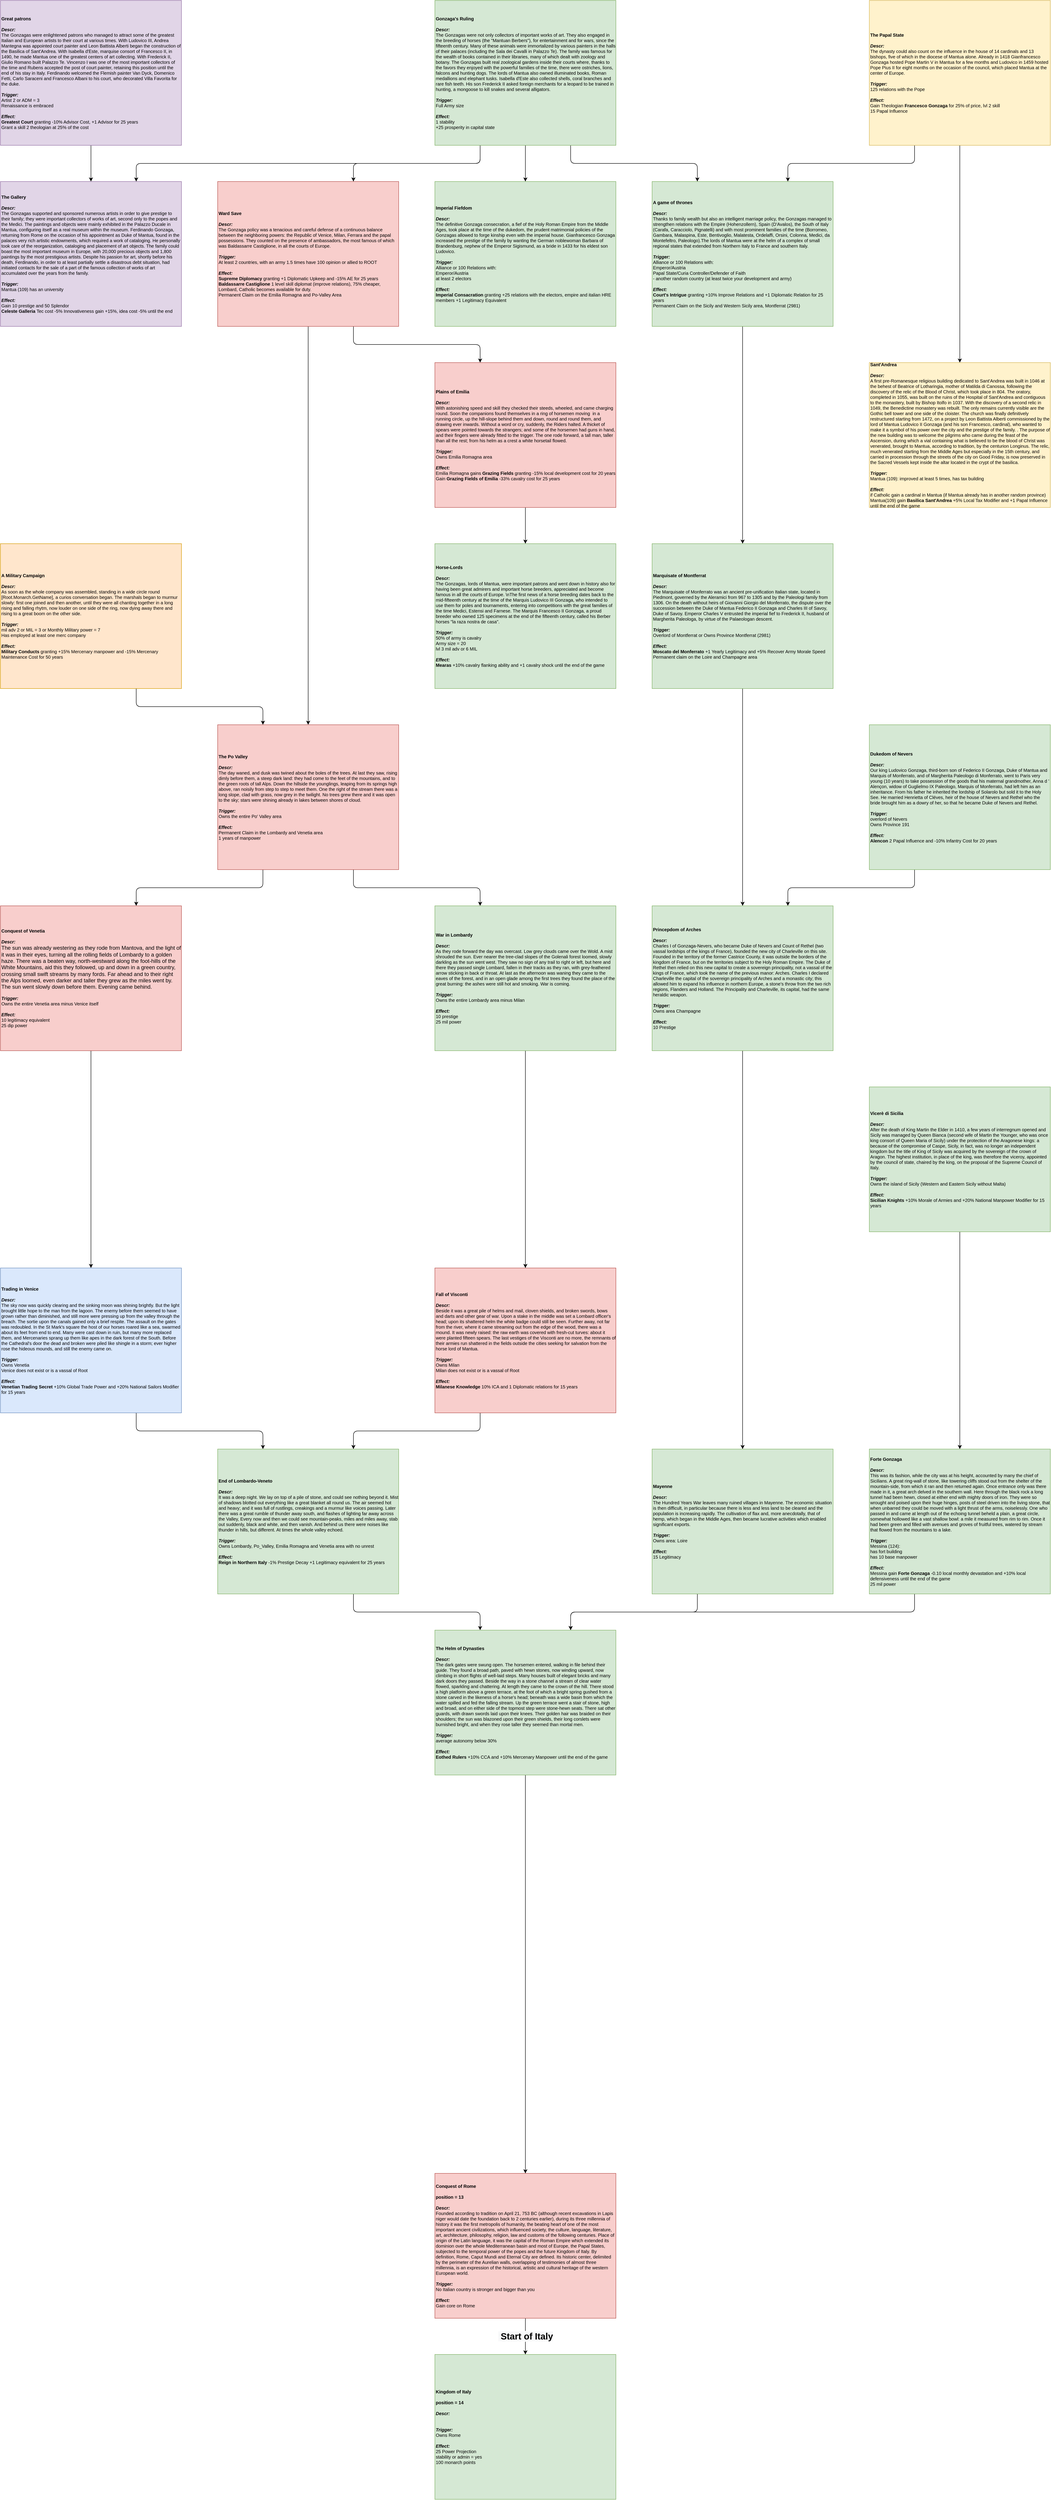 <mxfile version="13.5.1" type="device"><diagram id="Q2bto2LsBK7NHWXncxeV" name="Missions"><mxGraphModel dx="6577" dy="2349" grid="1" gridSize="10" guides="1" tooltips="1" connect="1" arrows="1" fold="1" page="1" pageScale="1" pageWidth="827" pageHeight="1169" math="0" shadow="0"><root><mxCell id="0"/><mxCell id="1" parent="0"/><mxCell id="Y5_IPh31l2qSGYOdw2Wl-19" value="" style="edgeStyle=orthogonalEdgeStyle;rounded=1;orthogonalLoop=1;jettySize=auto;html=1;" parent="1" source="1eZUyf2npBiA9LoUlpwc-5" target="Y5_IPh31l2qSGYOdw2Wl-18" edge="1"><mxGeometry relative="1" as="geometry"/></mxCell><mxCell id="1eZUyf2npBiA9LoUlpwc-5" value="&lt;div style=&quot;font-size: 10px&quot; align=&quot;left&quot;&gt;&lt;font style=&quot;font-size: 10px&quot;&gt;&lt;b style=&quot;font-size: 10px&quot;&gt;&lt;font style=&quot;font-size: 10px&quot;&gt;A game of thrones&lt;/font&gt;&lt;/b&gt;&lt;/font&gt;&lt;/div&gt;&lt;div style=&quot;font-size: 10px&quot; align=&quot;left&quot;&gt;&lt;font style=&quot;font-size: 10px&quot;&gt;&lt;b style=&quot;font-size: 10px&quot;&gt;&lt;font style=&quot;font-size: 10px&quot;&gt;&lt;br style=&quot;font-size: 10px&quot;&gt;&lt;/font&gt;&lt;/b&gt;&lt;/font&gt;&lt;/div&gt;&lt;div style=&quot;font-size: 10px&quot; align=&quot;left&quot;&gt;&lt;font style=&quot;font-size: 10px&quot;&gt;&lt;span style=&quot;font-size: 10px&quot;&gt;&lt;font style=&quot;font-size: 10px&quot;&gt;&lt;i style=&quot;font-size: 10px&quot;&gt;&lt;b style=&quot;font-size: 10px&quot;&gt;Descr:&lt;/b&gt;&lt;/i&gt;&lt;/font&gt;&lt;/span&gt;&lt;/font&gt;&lt;/div&gt;&lt;div style=&quot;font-size: 10px&quot; align=&quot;left&quot;&gt;&lt;div align=&quot;left&quot; style=&quot;font-size: 10px&quot;&gt;&lt;div align=&quot;left&quot;&gt;Thanks to family wealth but also an intelligent marriage policy, the Gonzagas managed to strengthen relations with the Empire (Hohenzollern), Spain (D'Avalos), the South of Italy (Carafa, Caracciolo, Pignatelli) and with most prominent families of the time (Borromeo, Gambara, Malaspina, Este, Bentivoglio, Malatesta, Ordelaffi, Orsini, Colonna, Medici, da Montefeltro, Paleologo).&lt;span&gt;The lords of Mantua were at the helm of a complex of small regional states that extended from Northern Italy to France and southern Italy.&lt;/span&gt;&lt;/div&gt;&lt;/div&gt;&lt;/div&gt;&lt;div style=&quot;font-size: 10px&quot; align=&quot;left&quot;&gt;&lt;font style=&quot;font-size: 10px&quot;&gt;&lt;br style=&quot;font-size: 10px&quot;&gt;&lt;/font&gt;&lt;/div&gt;&lt;div style=&quot;font-size: 10px&quot; align=&quot;left&quot;&gt;&lt;font style=&quot;font-size: 10px&quot;&gt;&lt;b style=&quot;font-size: 10px&quot;&gt;&lt;i style=&quot;font-size: 10px&quot;&gt;Trigger:&lt;/i&gt;&lt;/b&gt;&lt;/font&gt;&lt;/div&gt;&lt;div style=&quot;font-size: 10px&quot; align=&quot;left&quot;&gt;Alliance or 100 Relations with:&lt;br&gt;Emperor/Austria&lt;/div&gt;&lt;div style=&quot;font-size: 10px&quot; align=&quot;left&quot;&gt;Papal State/Curia Controller/Defender of Faith&lt;/div&gt;&lt;div style=&quot;font-size: 10px&quot; align=&quot;left&quot;&gt;- another random country (at least twice your development and army)&lt;/div&gt;&lt;div style=&quot;font-size: 10px&quot; align=&quot;left&quot;&gt;&lt;font style=&quot;font-size: 10px&quot;&gt;&lt;br&gt;&lt;/font&gt;&lt;/div&gt;&lt;div style=&quot;font-size: 10px&quot; align=&quot;left&quot;&gt;&lt;font style=&quot;font-size: 10px&quot;&gt;&lt;font style=&quot;font-size: 10px&quot;&gt;&lt;b style=&quot;font-size: 10px&quot;&gt;&lt;i style=&quot;font-size: 10px&quot;&gt;Effect:&lt;/i&gt;&lt;/b&gt;&lt;/font&gt;&lt;/font&gt;&lt;/div&gt;&lt;div style=&quot;font-size: 10px&quot; align=&quot;left&quot;&gt;&lt;b&gt;Court's Intrigue&lt;/b&gt;&amp;nbsp;granting +10% Improve Relations and +1 Diplomatic Relation for 25 years&lt;/div&gt;&lt;div style=&quot;font-size: 10px&quot; align=&quot;left&quot;&gt;Permanent Claim on the Sicily and Western Sicily area, Montferrat (2981)&lt;br&gt;&lt;/div&gt;" style="whiteSpace=wrap;html=1;align=left;fontSize=10;fillColor=#d5e8d4;strokeColor=#82b366;" parent="1" vertex="1"><mxGeometry x="1440" y="400" width="400" height="320" as="geometry"/></mxCell><mxCell id="1eZUyf2npBiA9LoUlpwc-6" value="&lt;div style=&quot;font-size: 10px&quot; align=&quot;left&quot;&gt;&lt;b&gt;The Gallery&lt;/b&gt;&lt;/div&gt;&lt;div style=&quot;font-size: 10px&quot; align=&quot;left&quot;&gt;&lt;font style=&quot;font-size: 10px&quot;&gt;&lt;b style=&quot;font-size: 10px&quot;&gt;&lt;font style=&quot;font-size: 10px&quot;&gt;&lt;br style=&quot;font-size: 10px&quot;&gt;&lt;/font&gt;&lt;/b&gt;&lt;/font&gt;&lt;/div&gt;&lt;div style=&quot;font-size: 10px&quot; align=&quot;left&quot;&gt;&lt;font style=&quot;font-size: 10px&quot;&gt;&lt;span style=&quot;font-size: 10px&quot;&gt;&lt;font style=&quot;font-size: 10px&quot;&gt;&lt;i style=&quot;font-size: 10px&quot;&gt;&lt;b style=&quot;font-size: 10px&quot;&gt;Descr:&amp;nbsp;&lt;/b&gt;&lt;/i&gt;&lt;/font&gt;&lt;/span&gt;&lt;/font&gt;&lt;/div&gt;&lt;div align=&quot;left&quot;&gt;&lt;font&gt;&lt;font&gt;&lt;div align=&quot;left&quot;&gt;The Gonzagas supported and sponsored numerous artists in order to give prestige to their family; they were important collectors of works of art, second only to the popes and the Medici. The paintings and objects were mainly exhibited in the Palazzo Ducale in Mantua, configuring itself as a real museum within the museum. &lt;span&gt;Ferdinando Gonzaga, returning from Rome on the occasion of his appointment as Duke of Mantua, found in the palaces very rich artistic endowments, which required a work of cataloging. He personally took care of the reorganization, cataloging and placement of art objects. The family could boast the most important museum in Europe, with 20,000 precious objects and 1,800 paintings by the most prestigious artists. Despite his passion for art, shortly before his death, Ferdinando, in order to at least partially settle a disastrous debt situation, had initiated contacts for the sale of a part of the famous collection of works of art accumulated over the years from the family.&lt;/span&gt;&lt;/div&gt;&lt;/font&gt;&lt;/font&gt;&lt;/div&gt;&lt;div style=&quot;font-size: 10px&quot; align=&quot;left&quot;&gt;&lt;div align=&quot;left&quot; style=&quot;font-size: 10px&quot;&gt;&lt;div align=&quot;left&quot;&gt;&lt;br&gt;&lt;/div&gt;&lt;/div&gt;&lt;/div&gt;&lt;div style=&quot;font-size: 10px&quot; align=&quot;left&quot;&gt;&lt;font style=&quot;font-size: 10px&quot;&gt;&lt;b style=&quot;font-size: 10px&quot;&gt;&lt;i style=&quot;font-size: 10px&quot;&gt;Trigger:&lt;/i&gt;&lt;/b&gt;&lt;/font&gt;&lt;/div&gt;&lt;div style=&quot;font-size: 10px&quot; align=&quot;left&quot;&gt;&lt;span&gt;Mantua (109)&amp;nbsp;&lt;/span&gt;&lt;span&gt;has&amp;nbsp;&lt;/span&gt;&lt;span&gt;an university&lt;/span&gt;&lt;br&gt;&lt;/div&gt;&lt;div style=&quot;font-size: 10px&quot; align=&quot;left&quot;&gt;&lt;br style=&quot;font-size: 10px&quot;&gt;&lt;/div&gt;&lt;div style=&quot;font-size: 10px&quot; align=&quot;left&quot;&gt;&lt;font style=&quot;font-size: 10px&quot;&gt;&lt;font style=&quot;font-size: 10px&quot;&gt;&lt;b style=&quot;font-size: 10px&quot;&gt;&lt;i style=&quot;font-size: 10px&quot;&gt;Effect:&lt;/i&gt;&lt;/b&gt;&lt;/font&gt;&lt;/font&gt;&lt;/div&gt;&lt;div style=&quot;font-size: 10px&quot; align=&quot;left&quot;&gt;&lt;span&gt;Gain 10 prestige and 50 Splendor&lt;/span&gt;&lt;br&gt;&lt;/div&gt;&lt;div style=&quot;font-size: 10px&quot; align=&quot;left&quot;&gt;&lt;/div&gt;&lt;b&gt;Celeste Galleria&lt;/b&gt;&lt;span&gt;&amp;nbsp;&lt;/span&gt;&lt;span&gt;Tec cost -5% Innovativeness gain +1&lt;/span&gt;&lt;span&gt;5%, idea cost&amp;nbsp;&lt;/span&gt;&lt;span&gt;-5% until the end&lt;/span&gt;&lt;b&gt;&lt;br&gt;&lt;/b&gt;" style="whiteSpace=wrap;html=1;align=left;fontSize=10;fillColor=#e1d5e7;strokeColor=#9673a6;" parent="1" vertex="1"><mxGeometry y="400" width="400" height="320" as="geometry"/></mxCell><mxCell id="1sAeVeDkD2Fj66DmzAQx-3" style="edgeStyle=orthogonalEdgeStyle;rounded=1;orthogonalLoop=1;jettySize=auto;html=1;exitX=0.5;exitY=1;exitDx=0;exitDy=0;" parent="1" source="1eZUyf2npBiA9LoUlpwc-8" target="1eZUyf2npBiA9LoUlpwc-6" edge="1"><mxGeometry relative="1" as="geometry"/></mxCell><mxCell id="1eZUyf2npBiA9LoUlpwc-8" value="&lt;div align=&quot;left&quot;&gt;&lt;b&gt;Great patrons&lt;/b&gt;&lt;br&gt;&lt;/div&gt;&lt;div style=&quot;font-size: 10px&quot; align=&quot;left&quot;&gt;&lt;font style=&quot;font-size: 10px&quot;&gt;&lt;b style=&quot;font-size: 10px&quot;&gt;&lt;font style=&quot;font-size: 10px&quot;&gt;&lt;br style=&quot;font-size: 10px&quot;&gt;&lt;/font&gt;&lt;/b&gt;&lt;/font&gt;&lt;/div&gt;&lt;div style=&quot;font-size: 10px&quot; align=&quot;left&quot;&gt;&lt;font style=&quot;font-size: 10px&quot;&gt;&lt;span style=&quot;font-size: 10px&quot;&gt;&lt;font style=&quot;font-size: 10px&quot;&gt;&lt;i style=&quot;font-size: 10px&quot;&gt;&lt;b style=&quot;font-size: 10px&quot;&gt;Descr:&lt;/b&gt;&lt;/i&gt;&lt;/font&gt;&lt;/span&gt;&lt;/font&gt;&lt;/div&gt;&lt;div align=&quot;left&quot; style=&quot;font-size: 10px&quot;&gt;&lt;div align=&quot;left&quot; style=&quot;font-size: 10px&quot;&gt;&lt;div align=&quot;left&quot;&gt;The Gonzagas were enlightened patrons who managed to attract some of the greatest Italian and European artists to their court at various times. With Ludovico III, Andrea Mantegna was appointed court painter and Leon Battista Alberti began the construction of the Basilica of Sant'Andrea. With Isabella d'Este, marquise consort of Francesco II, in 1490, he made Mantua one of the greatest centers of art collecting. With Frederick II, Giulio Romano built Palazzo Te. Vincenzo I was one of the most important collectors of the time and Rubens accepted the post of court painter, retaining this position until the end of his stay in Italy. Ferdinando welcomed the Flemish painter Van Dyck, Domenico Fetti, Carlo Saraceni and Francesco Albani to his court, who decorated Villa Favorita for the duke.&lt;/div&gt;&lt;/div&gt;&lt;div align=&quot;left&quot; style=&quot;font-size: 10px&quot;&gt;&lt;br style=&quot;font-size: 10px&quot;&gt;&lt;/div&gt;&lt;/div&gt;&lt;div style=&quot;font-size: 10px&quot; align=&quot;left&quot;&gt;&lt;font style=&quot;font-size: 10px&quot;&gt;&lt;b style=&quot;font-size: 10px&quot;&gt;&lt;i style=&quot;font-size: 10px&quot;&gt;Trigger:&lt;/i&gt;&lt;/b&gt;&lt;/font&gt;&lt;/div&gt;&lt;div style=&quot;font-size: 10px&quot; align=&quot;left&quot;&gt;&lt;div align=&quot;left&quot;&gt;Artist 2 or ADM = 3&lt;/div&gt;&lt;div align=&quot;left&quot;&gt;Renaissance is embraced&lt;/div&gt;&lt;/div&gt;&lt;div style=&quot;font-size: 10px&quot; align=&quot;left&quot;&gt;&lt;br style=&quot;font-size: 10px&quot;&gt;&lt;/div&gt;&lt;div style=&quot;font-size: 10px&quot; align=&quot;left&quot;&gt;&lt;font style=&quot;font-size: 10px&quot;&gt;&lt;font style=&quot;font-size: 10px&quot;&gt;&lt;b style=&quot;font-size: 10px&quot;&gt;&lt;i style=&quot;font-size: 10px&quot;&gt;Effect:&lt;/i&gt;&lt;/b&gt;&lt;/font&gt;&lt;/font&gt;&lt;/div&gt;&lt;div style=&quot;font-size: 10px&quot; align=&quot;left&quot;&gt;&lt;b&gt;Greatest Court&lt;/b&gt;&amp;nbsp;granting -10% Advisor Cost, +1 Advisor for 25 years&lt;/div&gt;&lt;div style=&quot;font-size: 10px&quot; align=&quot;left&quot;&gt;Grant a skill 2 theologian at 25% of the cost&lt;/div&gt;" style="whiteSpace=wrap;html=1;align=left;fontSize=10;fillColor=#e1d5e7;strokeColor=#9673a6;fontColor=#000000;" parent="1" vertex="1"><mxGeometry width="400" height="320" as="geometry"/></mxCell><mxCell id="1eZUyf2npBiA9LoUlpwc-44" value="" style="edgeStyle=orthogonalEdgeStyle;rounded=1;orthogonalLoop=1;jettySize=auto;html=1;" parent="1" source="1eZUyf2npBiA9LoUlpwc-9" target="1eZUyf2npBiA9LoUlpwc-43" edge="1"><mxGeometry relative="1" as="geometry"/></mxCell><mxCell id="uZWgDMkg0bYTrmI91isp-13" style="edgeStyle=orthogonalEdgeStyle;rounded=1;orthogonalLoop=1;jettySize=auto;html=1;exitX=0.75;exitY=1;exitDx=0;exitDy=0;entryX=0.25;entryY=0;entryDx=0;entryDy=0;" parent="1" source="1eZUyf2npBiA9LoUlpwc-9" target="1eZUyf2npBiA9LoUlpwc-40" edge="1"><mxGeometry relative="1" as="geometry"/></mxCell><mxCell id="1eZUyf2npBiA9LoUlpwc-9" value="&lt;div style=&quot;font-size: 10px&quot;&gt;&lt;b&gt;Ward Save&lt;/b&gt;&lt;/div&gt;&lt;div&gt;&lt;font&gt;&lt;div style=&quot;font-size: 10px&quot;&gt;&lt;b style=&quot;font-size: 10px&quot;&gt;&lt;i style=&quot;font-size: 10px&quot;&gt;&lt;br class=&quot;Apple-interchange-newline&quot; style=&quot;font-size: 10px&quot;&gt;Descr:&lt;/i&gt;&lt;/b&gt;&lt;/div&gt;&lt;div&gt;The Gonzaga policy was a tenacious and careful defense of a continuous balance between the neighboring powers: the Republic of Venice, Milan, Ferrara and the papal possessions. They counted on the presence of ambassadors, the most famous of which was Baldassarre Castiglione, in all the courts of Europe.&lt;br style=&quot;font-size: 10px&quot;&gt;&lt;/div&gt;&lt;div style=&quot;font-size: 10px&quot;&gt;&lt;br style=&quot;font-size: 10px&quot;&gt;&lt;/div&gt;&lt;/font&gt;&lt;/div&gt;&lt;div style=&quot;font-size: 10px&quot;&gt;&lt;font style=&quot;font-size: 10px&quot;&gt;&lt;b style=&quot;font-size: 10px&quot;&gt;&lt;i style=&quot;font-size: 10px&quot;&gt;Trigger:&lt;/i&gt;&lt;/b&gt;&lt;/font&gt;&lt;/div&gt;&lt;div style=&quot;font-size: 10px&quot;&gt;At least 2 countries, with an army 1.5 times have 100 opinion or allied to ROOT&lt;/div&gt;&lt;div style=&quot;font-size: 10px&quot;&gt;&lt;font style=&quot;font-size: 10px&quot;&gt;&lt;br style=&quot;font-size: 10px&quot;&gt;&lt;/font&gt;&lt;/div&gt;&lt;div style=&quot;font-size: 10px&quot;&gt;&lt;font style=&quot;font-size: 10px&quot;&gt;&lt;b style=&quot;font-size: 10px&quot;&gt;&lt;i style=&quot;font-size: 10px&quot;&gt;Effect:&lt;/i&gt;&lt;/b&gt;&lt;/font&gt;&lt;/div&gt;&lt;div style=&quot;font-size: 10px&quot;&gt;&lt;b&gt;Supreme Diplomacy&lt;/b&gt;&amp;nbsp;granting +1 Diplomatic Upkeep and -15% AE for 25 years&lt;/div&gt;&lt;div style=&quot;font-size: 10px&quot;&gt;&lt;b&gt;Baldassarre Castiglione&lt;/b&gt;&amp;nbsp;1 level skill diplomat (improve relations), 75% cheaper, Lombard, Catholic becomes available for duty.&lt;/div&gt;&lt;div style=&quot;font-size: 10px&quot;&gt;Permanent Claim on the Emilia Romagna and Po-Valley Area&lt;/div&gt;" style="whiteSpace=wrap;html=1;align=left;fontSize=10;fillColor=#f8cecc;strokeColor=#b85450;fontColor=#000000;" parent="1" vertex="1"><mxGeometry x="480" y="400" width="400" height="320" as="geometry"/></mxCell><mxCell id="1eZUyf2npBiA9LoUlpwc-32" value="" style="edgeStyle=orthogonalEdgeStyle;rounded=1;orthogonalLoop=1;jettySize=auto;html=1;" parent="1" source="1eZUyf2npBiA9LoUlpwc-13" target="1eZUyf2npBiA9LoUlpwc-31" edge="1"><mxGeometry relative="1" as="geometry"/></mxCell><mxCell id="nCslUVJMGmJrNAqKxnRg-1" style="edgeStyle=orthogonalEdgeStyle;rounded=1;orthogonalLoop=1;jettySize=auto;html=1;exitX=0.25;exitY=1;exitDx=0;exitDy=0;entryX=0.75;entryY=0;entryDx=0;entryDy=0;" parent="1" source="1eZUyf2npBiA9LoUlpwc-13" target="1eZUyf2npBiA9LoUlpwc-5" edge="1"><mxGeometry relative="1" as="geometry"/></mxCell><mxCell id="1eZUyf2npBiA9LoUlpwc-13" value="&lt;div style=&quot;font-size: 10px&quot;&gt;&lt;b style=&quot;font-size: 10px&quot;&gt;The Papal State&lt;/b&gt;&lt;/div&gt;&lt;div style=&quot;font-size: 10px&quot;&gt;&lt;b style=&quot;font-size: 10px&quot;&gt;&lt;br style=&quot;font-size: 10px&quot;&gt;&lt;/b&gt;&lt;/div&gt;&lt;div style=&quot;font-size: 10px&quot;&gt;&lt;font style=&quot;font-size: 10px&quot;&gt;&lt;div style=&quot;font-size: 10px&quot;&gt;&lt;b style=&quot;font-size: 10px&quot;&gt;&lt;i style=&quot;font-size: 10px&quot;&gt;Descr:&amp;nbsp;&lt;/i&gt;&lt;/b&gt;&lt;/div&gt;&lt;/font&gt;&lt;/div&gt;&lt;div&gt;The dynasty could also count on the influence in the house of 14 cardinals and 13 bishops, five of which in the diocese of Mantua alone. Already in 1418 Gianfrancesco Gonzaga hosted Pope Martin V in Mantua for a few months and Ludovico in 1459 hosted Pope Pius II for eight months on the occasion of the council, which placed Mantua at the center of Europe.&lt;br style=&quot;font-size: 10px&quot;&gt;&lt;/div&gt;&lt;div&gt;&lt;br&gt;&lt;/div&gt;&lt;div style=&quot;font-size: 10px&quot;&gt;&lt;font style=&quot;font-size: 10px&quot;&gt;&lt;b style=&quot;font-size: 10px&quot;&gt;&lt;i style=&quot;font-size: 10px&quot;&gt;Trigger:&lt;/i&gt;&lt;/b&gt;&lt;/font&gt;&lt;/div&gt;&lt;div style=&quot;font-size: 10px&quot;&gt;&lt;/div&gt;125 relations with the Pope&lt;br&gt;&lt;br&gt;&lt;font&gt;&lt;b style=&quot;font-size: 10px&quot;&gt;&lt;i style=&quot;font-size: 10px&quot;&gt;Effect:&lt;/i&gt;&lt;/b&gt;&lt;br style=&quot;font-size: 10px&quot;&gt;Gain Theologian &lt;b&gt;Francesco Gonzaga&lt;/b&gt;&amp;nbsp;for 25% of price, lvl 2 skill&lt;br&gt;15 Papal Influence&lt;br style=&quot;font-size: 10px&quot;&gt;&lt;/font&gt;" style="whiteSpace=wrap;html=1;align=left;fontSize=10;fillColor=#fff2cc;strokeColor=#d6b656;" parent="1" vertex="1"><mxGeometry x="1920" width="400" height="320" as="geometry"/></mxCell><mxCell id="Y5_IPh31l2qSGYOdw2Wl-12" style="edgeStyle=orthogonalEdgeStyle;rounded=1;orthogonalLoop=1;jettySize=auto;html=1;exitX=0.5;exitY=1;exitDx=0;exitDy=0;" parent="1" source="1eZUyf2npBiA9LoUlpwc-15" target="1sAeVeDkD2Fj66DmzAQx-21" edge="1"><mxGeometry relative="1" as="geometry"/></mxCell><mxCell id="Y5_IPh31l2qSGYOdw2Wl-13" style="edgeStyle=orthogonalEdgeStyle;rounded=1;orthogonalLoop=1;jettySize=auto;html=1;exitX=0.25;exitY=1;exitDx=0;exitDy=0;entryX=0.75;entryY=0;entryDx=0;entryDy=0;" parent="1" source="1eZUyf2npBiA9LoUlpwc-15" target="1eZUyf2npBiA9LoUlpwc-9" edge="1"><mxGeometry relative="1" as="geometry"/></mxCell><mxCell id="Y5_IPh31l2qSGYOdw2Wl-17" style="edgeStyle=orthogonalEdgeStyle;rounded=1;orthogonalLoop=1;jettySize=auto;html=1;exitX=0.75;exitY=1;exitDx=0;exitDy=0;entryX=0.25;entryY=0;entryDx=0;entryDy=0;" parent="1" source="1eZUyf2npBiA9LoUlpwc-15" target="1eZUyf2npBiA9LoUlpwc-5" edge="1"><mxGeometry relative="1" as="geometry"/></mxCell><mxCell id="Y5_IPh31l2qSGYOdw2Wl-47" style="edgeStyle=orthogonalEdgeStyle;rounded=1;orthogonalLoop=1;jettySize=auto;html=1;exitX=0.25;exitY=1;exitDx=0;exitDy=0;entryX=0.75;entryY=0;entryDx=0;entryDy=0;" parent="1" source="1eZUyf2npBiA9LoUlpwc-15" target="1eZUyf2npBiA9LoUlpwc-6" edge="1"><mxGeometry relative="1" as="geometry"/></mxCell><mxCell id="1eZUyf2npBiA9LoUlpwc-15" value="&lt;div style=&quot;font-size: 10px&quot; align=&quot;left&quot;&gt;&lt;font style=&quot;font-size: 10px&quot;&gt;&lt;b style=&quot;font-size: 10px&quot;&gt;&lt;font style=&quot;font-size: 10px&quot;&gt;Gonzaga's Ruling&lt;/font&gt;&lt;/b&gt;&lt;/font&gt;&lt;/div&gt;&lt;div style=&quot;font-size: 10px&quot; align=&quot;left&quot;&gt;&lt;font style=&quot;font-size: 10px&quot;&gt;&lt;b style=&quot;font-size: 10px&quot;&gt;&lt;font style=&quot;font-size: 10px&quot;&gt;&lt;br style=&quot;font-size: 10px&quot;&gt;&lt;/font&gt;&lt;/b&gt;&lt;/font&gt;&lt;/div&gt;&lt;div style=&quot;font-size: 10px&quot; align=&quot;left&quot;&gt;&lt;font style=&quot;font-size: 10px&quot;&gt;&lt;span style=&quot;font-size: 10px&quot;&gt;&lt;font style=&quot;font-size: 10px&quot;&gt;&lt;i style=&quot;font-size: 10px&quot;&gt;&lt;b style=&quot;font-size: 10px&quot;&gt;Descr:&lt;/b&gt;&lt;/i&gt;&lt;/font&gt;&lt;/span&gt;&lt;/font&gt;&lt;/div&gt;&lt;div style=&quot;font-size: 10px&quot; align=&quot;left&quot;&gt;&lt;div align=&quot;left&quot; style=&quot;font-size: 10px&quot;&gt;&lt;div align=&quot;left&quot;&gt;The Gonzagas were not only collectors of important works of art. They also engaged in the breeding of horses (the &quot;Mantuan Berbers&quot;), for entertainment and for wars, since the fifteenth century. Many of these animals were immortalized by various painters in the halls of their palaces (including the Sala dei Cavalli in Palazzo Te).&amp;nbsp;&lt;span&gt;The family was famous for the wealth of books contained in their libraries, many of which dealt with zoology and botany. The Gonzagas built real zoological gardens inside their courts where, thanks to the favors they enjoyed with the powerful families of the time, there were ostriches, lions, falcons and hunting dogs. The lords of Mantua also owned illuminated books, Roman medallions and elephant tusks. Isabella d'Este also collected shells, coral branches and rare fish teeth. His son Frederick II asked foreign merchants for a leopard to be trained in hunting, a mongoose to kill snakes and several alligators.&lt;/span&gt;&lt;/div&gt;&lt;/div&gt;&lt;/div&gt;&lt;div style=&quot;font-size: 10px&quot; align=&quot;left&quot;&gt;&lt;font style=&quot;font-size: 10px&quot;&gt;&lt;br style=&quot;font-size: 10px&quot;&gt;&lt;/font&gt;&lt;/div&gt;&lt;div style=&quot;font-size: 10px&quot; align=&quot;left&quot;&gt;&lt;font style=&quot;font-size: 10px&quot;&gt;&lt;b style=&quot;font-size: 10px&quot;&gt;&lt;i style=&quot;font-size: 10px&quot;&gt;Trigger:&lt;/i&gt;&lt;/b&gt;&lt;/font&gt;&lt;/div&gt;&lt;div style=&quot;font-size: 10px&quot; align=&quot;left&quot;&gt;&lt;span&gt;Full Army size&lt;/span&gt;&lt;/div&gt;&lt;div style=&quot;font-size: 10px&quot; align=&quot;left&quot;&gt;&lt;font style=&quot;font-size: 10px&quot;&gt;&lt;br&gt;&lt;/font&gt;&lt;/div&gt;&lt;div style=&quot;font-size: 10px&quot; align=&quot;left&quot;&gt;&lt;font style=&quot;font-size: 10px&quot;&gt;&lt;font style=&quot;font-size: 10px&quot;&gt;&lt;b style=&quot;font-size: 10px&quot;&gt;&lt;i style=&quot;font-size: 10px&quot;&gt;Effect:&lt;/i&gt;&lt;/b&gt;&lt;/font&gt;&lt;/font&gt;&lt;/div&gt;&lt;div style=&quot;font-size: 10px&quot; align=&quot;left&quot;&gt;&lt;font style=&quot;font-size: 10px&quot;&gt;&lt;font style=&quot;font-size: 10px&quot;&gt;&lt;span style=&quot;font-size: 10px&quot;&gt;&lt;span style=&quot;font-size: 10px&quot;&gt;1 stability&lt;/span&gt;&lt;/span&gt;&lt;/font&gt;&lt;/font&gt;&lt;/div&gt;&lt;div style=&quot;font-size: 10px&quot; align=&quot;left&quot;&gt;&lt;font style=&quot;font-size: 10px&quot;&gt;&lt;font style=&quot;font-size: 10px&quot;&gt;&lt;span style=&quot;font-size: 10px&quot;&gt;&lt;span style=&quot;font-size: 10px&quot;&gt;+25 prosperity in capital state&lt;/span&gt;&lt;/span&gt;&lt;/font&gt;&lt;/font&gt;&lt;/div&gt;" style="whiteSpace=wrap;html=1;align=left;fontSize=10;fillColor=#d5e8d4;strokeColor=#82b366;" parent="1" vertex="1"><mxGeometry x="960" width="400" height="320" as="geometry"/></mxCell><mxCell id="1eZUyf2npBiA9LoUlpwc-21" value="&lt;div style=&quot;font-size: 10px&quot; align=&quot;left&quot;&gt;&lt;b&gt;Horse-Lords&lt;/b&gt;&lt;br&gt;&lt;/div&gt;&lt;div style=&quot;font-size: 10px&quot; align=&quot;left&quot;&gt;&lt;font style=&quot;font-size: 10px&quot;&gt;&lt;b style=&quot;font-size: 10px&quot;&gt;&lt;font style=&quot;font-size: 10px&quot;&gt;&lt;br style=&quot;font-size: 10px&quot;&gt;&lt;/font&gt;&lt;/b&gt;&lt;/font&gt;&lt;/div&gt;&lt;div style=&quot;font-size: 10px&quot; align=&quot;left&quot;&gt;&lt;font style=&quot;font-size: 10px&quot;&gt;&lt;span style=&quot;font-size: 10px&quot;&gt;&lt;font style=&quot;font-size: 10px&quot;&gt;&lt;i style=&quot;font-size: 10px&quot;&gt;&lt;b style=&quot;font-size: 10px&quot;&gt;Descr:&lt;/b&gt;&lt;/i&gt;&lt;/font&gt;&lt;/span&gt;&lt;/font&gt;&lt;/div&gt;&lt;div align=&quot;left&quot;&gt;&lt;div align=&quot;left&quot;&gt;&lt;div align=&quot;left&quot;&gt;The Gonzagas, lords of Mantua, were important patrons and went down in history also for having been great admirers and important horse breeders, appreciated and become famous in all the courts of Europe. \n&lt;span&gt;The first news of a horse breeding dates back to the mid-fifteenth century at the time of the Marquis Ludovico III Gonzaga, who intended to use them for poles and tournaments, entering into competitions with the great families of the time Medici, Estensi and Farnese. The Marquis Francesco II Gonzaga, a proud breeder who owned 125 specimens at the end of the fifteenth century, called his Berber horses &quot;la raza nostra de casa&quot;.&lt;/span&gt;&lt;/div&gt;&lt;/div&gt;&lt;/div&gt;&lt;div style=&quot;font-size: 10px&quot; align=&quot;left&quot;&gt;&lt;font style=&quot;font-size: 10px&quot;&gt;&lt;br style=&quot;font-size: 10px&quot;&gt;&lt;/font&gt;&lt;/div&gt;&lt;div style=&quot;font-size: 10px&quot; align=&quot;left&quot;&gt;&lt;font style=&quot;font-size: 10px&quot;&gt;&lt;b style=&quot;font-size: 10px&quot;&gt;&lt;i style=&quot;font-size: 10px&quot;&gt;Trigger:&lt;/i&gt;&lt;/b&gt;&lt;/font&gt;&lt;/div&gt;&lt;div style=&quot;font-size: 10px&quot; align=&quot;left&quot;&gt;50% of army is cavalry&lt;/div&gt;&lt;div style=&quot;font-size: 10px&quot; align=&quot;left&quot;&gt;Army size = 20&lt;/div&gt;&lt;div style=&quot;font-size: 10px&quot; align=&quot;left&quot;&gt;lvl 3 mil adv or 6 MIL&lt;/div&gt;&lt;div style=&quot;font-size: 10px&quot; align=&quot;left&quot;&gt;&lt;font style=&quot;font-size: 10px&quot;&gt;&lt;br&gt;&lt;/font&gt;&lt;/div&gt;&lt;div style=&quot;font-size: 10px&quot; align=&quot;left&quot;&gt;&lt;font style=&quot;font-size: 10px&quot;&gt;&lt;font style=&quot;font-size: 10px&quot;&gt;&lt;b style=&quot;font-size: 10px&quot;&gt;&lt;i style=&quot;font-size: 10px&quot;&gt;Effect:&lt;/i&gt;&lt;/b&gt;&lt;/font&gt;&lt;/font&gt;&lt;/div&gt;&lt;div style=&quot;font-size: 10px&quot; align=&quot;left&quot;&gt;&lt;font style=&quot;font-size: 10px&quot;&gt;&lt;font style=&quot;font-size: 10px&quot;&gt;&lt;span style=&quot;font-size: 10px&quot;&gt;&lt;span style=&quot;font-size: 10px&quot;&gt;&lt;b&gt;Mearas&lt;/b&gt;&amp;nbsp;+10% cavalry flanking ability and +1 cavalry shock until the end of the game&lt;/span&gt;&lt;/span&gt;&lt;/font&gt;&lt;/font&gt;&lt;/div&gt;" style="whiteSpace=wrap;html=1;align=left;fontSize=10;fillColor=#d5e8d4;strokeColor=#82b366;" parent="1" vertex="1"><mxGeometry x="960" y="1200" width="400" height="320" as="geometry"/></mxCell><mxCell id="6z2kdDOGTM0FpUqDcKPJ-27" style="edgeStyle=orthogonalEdgeStyle;rounded=1;orthogonalLoop=1;jettySize=auto;html=1;exitX=0.75;exitY=1;exitDx=0;exitDy=0;entryX=0.25;entryY=0;entryDx=0;entryDy=0;" parent="1" source="1eZUyf2npBiA9LoUlpwc-24" target="6z2kdDOGTM0FpUqDcKPJ-19" edge="1"><mxGeometry relative="1" as="geometry"/></mxCell><mxCell id="1eZUyf2npBiA9LoUlpwc-24" value="&lt;div style=&quot;font-size: 10px&quot; align=&quot;left&quot;&gt;&lt;b&gt;Trading in Venice&lt;/b&gt;&lt;/div&gt;&lt;div style=&quot;font-size: 10px&quot; align=&quot;left&quot;&gt;&lt;font style=&quot;font-size: 10px&quot;&gt;&lt;b style=&quot;font-size: 10px&quot;&gt;&lt;font style=&quot;font-size: 10px&quot;&gt;&lt;br style=&quot;font-size: 10px&quot;&gt;&lt;/font&gt;&lt;/b&gt;&lt;/font&gt;&lt;/div&gt;&lt;div style=&quot;font-size: 10px&quot; align=&quot;left&quot;&gt;&lt;font style=&quot;font-size: 10px&quot;&gt;&lt;span style=&quot;font-size: 10px&quot;&gt;&lt;font style=&quot;font-size: 10px&quot;&gt;&lt;i style=&quot;font-size: 10px&quot;&gt;&lt;b style=&quot;font-size: 10px&quot;&gt;Descr:&lt;/b&gt;&lt;/i&gt;&lt;/font&gt;&lt;/span&gt;&lt;/font&gt;&lt;/div&gt;&lt;div style=&quot;font-size: 10px&quot; align=&quot;left&quot;&gt;&lt;div align=&quot;left&quot; style=&quot;font-size: 10px&quot;&gt;The sky now was quickly clearing and the sinking moon was shining brightly. But the light brought little hope to the man from the lagoon. The enemy before them seemed to have grown rather than diminished, and still more were pressing up from the valley through the breach. The sortie upon the canals gained only a brief respite. The assault on the gates was redoubled. In the St Mark's square the host of our horses roared like a sea, swarmed about its feet from end to end. Many were cast down in ruin, but many more replaced them, and Mercenaries sprang up them like apes in the dark forest of the South. Before the Cathedral's door the dead and broken were piled like shingle in a storm; ever higher rose the hideous mounds, and still the enemy came on.&lt;/div&gt;&lt;/div&gt;&lt;div style=&quot;font-size: 10px&quot; align=&quot;left&quot;&gt;&lt;font style=&quot;font-size: 10px&quot;&gt;&lt;br style=&quot;font-size: 10px&quot;&gt;&lt;/font&gt;&lt;/div&gt;&lt;div style=&quot;font-size: 10px&quot; align=&quot;left&quot;&gt;&lt;font style=&quot;font-size: 10px&quot;&gt;&lt;b style=&quot;font-size: 10px&quot;&gt;&lt;i style=&quot;font-size: 10px&quot;&gt;Trigger:&lt;/i&gt;&lt;/b&gt;&lt;/font&gt;&lt;/div&gt;&lt;div style=&quot;font-size: 10px&quot; align=&quot;left&quot;&gt;Owns Venetia&lt;/div&gt;&lt;div style=&quot;font-size: 10px&quot; align=&quot;left&quot;&gt;Venice does not exist or is a vassal of Root&lt;/div&gt;&lt;div style=&quot;font-size: 10px&quot; align=&quot;left&quot;&gt;&lt;font style=&quot;font-size: 10px&quot;&gt;&lt;br&gt;&lt;/font&gt;&lt;/div&gt;&lt;div style=&quot;font-size: 10px&quot; align=&quot;left&quot;&gt;&lt;font style=&quot;font-size: 10px&quot;&gt;&lt;font style=&quot;font-size: 10px&quot;&gt;&lt;b style=&quot;font-size: 10px&quot;&gt;&lt;i style=&quot;font-size: 10px&quot;&gt;Effect:&lt;/i&gt;&lt;/b&gt;&lt;/font&gt;&lt;/font&gt;&lt;/div&gt;&lt;div style=&quot;font-size: 10px&quot; align=&quot;left&quot;&gt;&lt;b&gt;Venetian Trading Secret&lt;/b&gt;&amp;nbsp;+10% Global Trade Power and +20% National Sailors Modifier for 15 years&lt;/div&gt;" style="whiteSpace=wrap;html=1;align=left;fontSize=10;fillColor=#dae8fc;strokeColor=#6c8ebf;" parent="1" vertex="1"><mxGeometry y="2800" width="400" height="320" as="geometry"/></mxCell><mxCell id="1eZUyf2npBiA9LoUlpwc-31" value="&lt;div style=&quot;font-size: 10px&quot;&gt;&lt;b style=&quot;font-size: 10px&quot;&gt;Sant'Andrea&lt;/b&gt;&lt;/div&gt;&lt;div style=&quot;font-size: 10px&quot;&gt;&lt;b style=&quot;font-size: 10px&quot;&gt;&lt;br style=&quot;font-size: 10px&quot;&gt;&lt;/b&gt;&lt;/div&gt;&lt;div style=&quot;font-size: 10px&quot;&gt;&lt;font style=&quot;font-size: 10px&quot;&gt;&lt;div style=&quot;font-size: 10px&quot;&gt;&lt;b style=&quot;font-size: 10px&quot;&gt;&lt;i style=&quot;font-size: 10px&quot;&gt;Descr:&amp;nbsp;&lt;/i&gt;&lt;/b&gt;&lt;/div&gt;&lt;/font&gt;&lt;/div&gt;&lt;div&gt;A first pre-Romanesque religious building dedicated to Sant'Andrea was built in 1046 at the behest of Beatrice of Lotharingia, mother of Matilda di Canossa, following the discovery of the relic of the Blood of Christ, which took place in 804. The oratory, completed in 1055, was built on the ruins of the Hospital of Sant'Andrea and contiguous to the monastery, built by Bishop Itolfo in 1037. With the discovery of a second relic in 1049, the Benedictine monastery was rebuilt. The only remains currently visible are the Gothic bell tower and one side of the cloister. The church was finally definitively restructured starting from 1472, on a project by Leon Battista Alberti commissioned by the lord of Mantua Ludovico II Gonzaga (and his son Francesco, cardinal), who wanted to make it a symbol of his power over the city and the prestige of the family. . The purpose of the new building was to welcome the pilgrims who came during the feast of the Ascension, during which a vial containing what is believed to be the blood of Christ was venerated, brought to Mantua, according to tradition, by the centurion Longinus. The relic, much venerated starting from the Middle Ages but especially in the 15th century, and carried in procession through the streets of the city on Good Friday, is now preserved in the Sacred Vessels kept inside the altar located in the crypt of the basilica.&lt;br style=&quot;font-size: 10px&quot;&gt;&lt;/div&gt;&lt;div&gt;&lt;br&gt;&lt;/div&gt;&lt;div style=&quot;font-size: 10px&quot;&gt;&lt;font style=&quot;font-size: 10px&quot;&gt;&lt;b style=&quot;font-size: 10px&quot;&gt;&lt;i style=&quot;font-size: 10px&quot;&gt;Trigger:&lt;/i&gt;&lt;/b&gt;&lt;/font&gt;&lt;/div&gt;&lt;div style=&quot;font-size: 10px&quot;&gt;&lt;/div&gt;Mantua (109): improved at least 5 times, has tax building&lt;br&gt;&lt;br&gt;&lt;font&gt;&lt;b style=&quot;font-size: 10px&quot;&gt;&lt;i style=&quot;font-size: 10px&quot;&gt;Effect:&lt;/i&gt;&lt;/b&gt;&lt;br style=&quot;font-size: 10px&quot;&gt;if Catholic gain a cardinal in Mantua (if Mantua already has in another random province)&lt;br&gt;Mantua(109) gain &lt;b&gt;Basilica Sant'Andrea&lt;/b&gt;&amp;nbsp;+5% Local Tax Modifier and +1 Papal Influence until the end of the game&lt;br style=&quot;font-size: 10px&quot;&gt;&lt;/font&gt;" style="whiteSpace=wrap;html=1;align=left;fontSize=10;fillColor=#fff2cc;strokeColor=#d6b656;" parent="1" vertex="1"><mxGeometry x="1920" y="800" width="400" height="320" as="geometry"/></mxCell><mxCell id="1eZUyf2npBiA9LoUlpwc-45" style="edgeStyle=orthogonalEdgeStyle;rounded=1;orthogonalLoop=1;jettySize=auto;html=1;exitX=0.75;exitY=1;exitDx=0;exitDy=0;entryX=0.25;entryY=0;entryDx=0;entryDy=0;" parent="1" source="1eZUyf2npBiA9LoUlpwc-37" target="1eZUyf2npBiA9LoUlpwc-43" edge="1"><mxGeometry relative="1" as="geometry"/></mxCell><mxCell id="1eZUyf2npBiA9LoUlpwc-37" value="&lt;div style=&quot;font-size: 10px&quot;&gt;&lt;b style=&quot;font-size: 10px&quot;&gt;A Military Campaign&lt;/b&gt;&lt;/div&gt;&lt;div style=&quot;font-size: 10px&quot;&gt;&lt;b style=&quot;font-size: 10px&quot;&gt;&lt;br style=&quot;font-size: 10px&quot;&gt;&lt;/b&gt;&lt;/div&gt;&lt;div style=&quot;font-size: 10px&quot;&gt;&lt;font style=&quot;font-size: 10px&quot;&gt;&lt;b style=&quot;font-size: 10px&quot;&gt;&lt;i style=&quot;font-size: 10px&quot;&gt;Descr:&lt;/i&gt;&lt;/b&gt;&lt;/font&gt;&lt;/div&gt;&lt;div style=&quot;font-size: 10px&quot;&gt;As soon as the whole company was assembled, standing in a wide circle round [Root.Monarch.GetName], a curios conversation began. The marshals began to murmur slowly: first one joined and then another, until they were all chanting together in a long rising and falling rhytm, now louder on one side of the ring, now dying away there and rising to a great boom on the other side.&amp;nbsp;&lt;/div&gt;&lt;div style=&quot;font-size: 10px&quot;&gt;&lt;font style=&quot;font-size: 10px&quot;&gt;&lt;br style=&quot;font-size: 10px&quot;&gt;&lt;/font&gt;&lt;/div&gt;&lt;div style=&quot;font-size: 10px&quot;&gt;&lt;font style=&quot;font-size: 10px&quot;&gt;&lt;b style=&quot;font-size: 10px&quot;&gt;&lt;i style=&quot;font-size: 10px&quot;&gt;Trigger:&lt;/i&gt;&lt;/b&gt;&lt;/font&gt;&lt;/div&gt;&lt;div style=&quot;font-size: 10px&quot;&gt;mil adv 2 or MIL = 3 or Monthly Military power = 7&lt;/div&gt;&lt;div style=&quot;font-size: 10px&quot;&gt;Has employed at least one merc company&lt;/div&gt;&lt;div style=&quot;font-size: 10px&quot;&gt;&lt;font style=&quot;font-size: 10px&quot;&gt;&lt;br style=&quot;font-size: 10px&quot;&gt;&lt;/font&gt;&lt;/div&gt;&lt;div style=&quot;font-size: 10px&quot;&gt;&lt;font style=&quot;font-size: 10px&quot;&gt;&lt;b style=&quot;font-size: 10px&quot;&gt;&lt;i style=&quot;font-size: 10px&quot;&gt;Effect:&lt;/i&gt;&lt;/b&gt;&lt;/font&gt;&lt;/div&gt;&lt;div style=&quot;font-size: 10px&quot;&gt;&lt;b&gt;Military Conducts&lt;/b&gt;&amp;nbsp;granting +15% Mercenary manpower and -15% Mercenary Maintenance Cost for 50 years&lt;/div&gt;" style="whiteSpace=wrap;html=1;align=left;fontSize=10;fillColor=#ffe6cc;strokeColor=#d79b00;fontColor=#000000;" parent="1" vertex="1"><mxGeometry y="1200" width="400" height="320" as="geometry"/></mxCell><mxCell id="1sAeVeDkD2Fj66DmzAQx-30" style="edgeStyle=orthogonalEdgeStyle;rounded=1;orthogonalLoop=1;jettySize=auto;html=1;exitX=0.5;exitY=1;exitDx=0;exitDy=0;" parent="1" source="1eZUyf2npBiA9LoUlpwc-40" target="1eZUyf2npBiA9LoUlpwc-21" edge="1"><mxGeometry relative="1" as="geometry"/></mxCell><mxCell id="1eZUyf2npBiA9LoUlpwc-40" value="&lt;div style=&quot;font-size: 10px&quot; align=&quot;left&quot;&gt;&lt;b&gt;Plains of Emilia&lt;/b&gt;&lt;br&gt;&lt;/div&gt;&lt;div style=&quot;font-size: 10px&quot; align=&quot;left&quot;&gt;&lt;font style=&quot;font-size: 10px&quot;&gt;&lt;b style=&quot;font-size: 10px&quot;&gt;&lt;font style=&quot;font-size: 10px&quot;&gt;&lt;br style=&quot;font-size: 10px&quot;&gt;&lt;/font&gt;&lt;/b&gt;&lt;/font&gt;&lt;/div&gt;&lt;div style=&quot;font-size: 10px&quot; align=&quot;left&quot;&gt;&lt;font style=&quot;font-size: 10px&quot;&gt;&lt;span style=&quot;font-size: 10px&quot;&gt;&lt;font style=&quot;font-size: 10px&quot;&gt;&lt;i style=&quot;font-size: 10px&quot;&gt;&lt;b style=&quot;font-size: 10px&quot;&gt;Descr:&lt;/b&gt;&lt;/i&gt;&lt;/font&gt;&lt;/span&gt;&lt;/font&gt;&lt;/div&gt;&lt;div align=&quot;left&quot;&gt;&lt;div align=&quot;left&quot;&gt;&lt;div align=&quot;left&quot;&gt;With astonishing speed and skill they checked their steeds, wheeled, and came charging round. Soon the companions found themselves in a ring of horsemen moving&amp;nbsp; in a running circle, up the hill-slope behind them and down, round and round them, and drawing ever inwards. Without a word or cry, suddenly, the Riders halted. A thicket of spears were pointed towards the strangers; and some of the horsemen had guns in hand, and their fingers were already fitted to the trigger. The one rode forward, a tall man, taller than all the rest; from his helm as a crest a white horsetail flowed.&lt;/div&gt;&lt;/div&gt;&lt;/div&gt;&lt;div style=&quot;font-size: 10px&quot; align=&quot;left&quot;&gt;&lt;font style=&quot;font-size: 10px&quot;&gt;&lt;br style=&quot;font-size: 10px&quot;&gt;&lt;/font&gt;&lt;/div&gt;&lt;div style=&quot;font-size: 10px&quot; align=&quot;left&quot;&gt;&lt;font style=&quot;font-size: 10px&quot;&gt;&lt;b style=&quot;font-size: 10px&quot;&gt;&lt;i style=&quot;font-size: 10px&quot;&gt;Trigger:&lt;/i&gt;&lt;/b&gt;&lt;/font&gt;&lt;/div&gt;&lt;div style=&quot;font-size: 10px&quot; align=&quot;left&quot;&gt;Owns Emilia Romagna area&lt;/div&gt;&lt;div style=&quot;font-size: 10px&quot; align=&quot;left&quot;&gt;&lt;font style=&quot;font-size: 10px&quot;&gt;&lt;br&gt;&lt;/font&gt;&lt;/div&gt;&lt;div style=&quot;font-size: 10px&quot; align=&quot;left&quot;&gt;&lt;font style=&quot;font-size: 10px&quot;&gt;&lt;font style=&quot;font-size: 10px&quot;&gt;&lt;b style=&quot;font-size: 10px&quot;&gt;&lt;i style=&quot;font-size: 10px&quot;&gt;Effect:&lt;/i&gt;&lt;/b&gt;&lt;/font&gt;&lt;/font&gt;&lt;/div&gt;&lt;div style=&quot;font-size: 10px&quot; align=&quot;left&quot;&gt;&lt;font style=&quot;font-size: 10px&quot;&gt;&lt;font style=&quot;font-size: 10px&quot;&gt;&lt;span style=&quot;font-size: 10px&quot;&gt;&lt;span style=&quot;font-size: 10px&quot;&gt;Emilia Romagna&amp;nbsp;gains &lt;b&gt;Grazing Fields&lt;/b&gt;&amp;nbsp;granting -15% local development cost for 20 years&lt;/span&gt;&lt;/span&gt;&lt;/font&gt;&lt;/font&gt;&lt;/div&gt;&lt;div style=&quot;font-size: 10px&quot; align=&quot;left&quot;&gt;&lt;font style=&quot;font-size: 10px&quot;&gt;&lt;font style=&quot;font-size: 10px&quot;&gt;&lt;span style=&quot;font-size: 10px&quot;&gt;&lt;span style=&quot;font-size: 10px&quot;&gt;Gain &lt;b&gt;Grazing Fields of Emilia&lt;/b&gt;&amp;nbsp;-33% cavalry cost for 25 years&lt;/span&gt;&lt;/span&gt;&lt;/font&gt;&lt;/font&gt;&lt;/div&gt;" style="whiteSpace=wrap;html=1;align=left;fontSize=10;fillColor=#f8cecc;strokeColor=#b85450;" parent="1" vertex="1"><mxGeometry x="960" y="800" width="400" height="320" as="geometry"/></mxCell><mxCell id="1eZUyf2npBiA9LoUlpwc-48" style="edgeStyle=orthogonalEdgeStyle;rounded=1;orthogonalLoop=1;jettySize=auto;html=1;exitX=0.75;exitY=1;exitDx=0;exitDy=0;entryX=0.25;entryY=0;entryDx=0;entryDy=0;" parent="1" source="1eZUyf2npBiA9LoUlpwc-43" target="1eZUyf2npBiA9LoUlpwc-46" edge="1"><mxGeometry relative="1" as="geometry"/></mxCell><mxCell id="uZWgDMkg0bYTrmI91isp-1" style="edgeStyle=orthogonalEdgeStyle;rounded=1;orthogonalLoop=1;jettySize=auto;html=1;exitX=0.25;exitY=1;exitDx=0;exitDy=0;entryX=0.75;entryY=0;entryDx=0;entryDy=0;" parent="1" source="1eZUyf2npBiA9LoUlpwc-43" target="6z2kdDOGTM0FpUqDcKPJ-16" edge="1"><mxGeometry relative="1" as="geometry"/></mxCell><mxCell id="1eZUyf2npBiA9LoUlpwc-43" value="&lt;div style=&quot;font-size: 10px&quot;&gt;&lt;b&gt;The Po Valley&lt;/b&gt;&lt;/div&gt;&lt;div style=&quot;font-size: 10px&quot;&gt;&lt;font style=&quot;font-size: 10px&quot;&gt;&lt;div style=&quot;font-size: 10px&quot;&gt;&lt;b style=&quot;font-size: 10px&quot;&gt;&lt;i style=&quot;font-size: 10px&quot;&gt;&lt;br class=&quot;Apple-interchange-newline&quot; style=&quot;font-size: 10px&quot;&gt;Descr:&lt;/i&gt;&lt;/b&gt;&lt;/div&gt;&lt;div style=&quot;font-size: 10px&quot;&gt;The day waned, and dusk was twined about the boles of the trees. At last they saw, rising dimly before them, a steep dark land: they had come to the feet of the mountains, and to the green roots of tall Alps. Down the hillside the younglings, leaping from its springs high above, ran noisily from step to step to meet them. One the right of the stream there was a long slope, clad with grass, now grey in the twilight. No trees grew there and it was open to the sky; stars were shining already in lakes between shores of cloud.&lt;/div&gt;&lt;div style=&quot;font-size: 10px&quot;&gt;&lt;br style=&quot;font-size: 10px&quot;&gt;&lt;/div&gt;&lt;/font&gt;&lt;/div&gt;&lt;div style=&quot;font-size: 10px&quot;&gt;&lt;font style=&quot;font-size: 10px&quot;&gt;&lt;b style=&quot;font-size: 10px&quot;&gt;&lt;i style=&quot;font-size: 10px&quot;&gt;Trigger:&lt;/i&gt;&lt;/b&gt;&lt;/font&gt;&lt;/div&gt;&lt;div style=&quot;font-size: 10px&quot;&gt;Owns the entire Po' Valley area&lt;/div&gt;&lt;div style=&quot;font-size: 10px&quot;&gt;&lt;font style=&quot;font-size: 10px&quot;&gt;&lt;br style=&quot;font-size: 10px&quot;&gt;&lt;/font&gt;&lt;/div&gt;&lt;div style=&quot;font-size: 10px&quot;&gt;&lt;font style=&quot;font-size: 10px&quot;&gt;&lt;b style=&quot;font-size: 10px&quot;&gt;&lt;i style=&quot;font-size: 10px&quot;&gt;Effect:&lt;/i&gt;&lt;/b&gt;&lt;/font&gt;&lt;/div&gt;&lt;div style=&quot;font-size: 10px&quot;&gt;Permanent Claim in the Lombardy and Venetia area&lt;/div&gt;&lt;div style=&quot;font-size: 10px&quot;&gt;1 years of manpower&lt;/div&gt;" style="whiteSpace=wrap;html=1;align=left;fontSize=10;fillColor=#f8cecc;strokeColor=#b85450;fontColor=#000000;" parent="1" vertex="1"><mxGeometry x="480" y="1600" width="400" height="320" as="geometry"/></mxCell><mxCell id="6z2kdDOGTM0FpUqDcKPJ-26" style="edgeStyle=orthogonalEdgeStyle;rounded=1;orthogonalLoop=1;jettySize=auto;html=1;exitX=0.5;exitY=1;exitDx=0;exitDy=0;" parent="1" source="6z2kdDOGTM0FpUqDcKPJ-16" target="1eZUyf2npBiA9LoUlpwc-24" edge="1"><mxGeometry relative="1" as="geometry"/></mxCell><mxCell id="6z2kdDOGTM0FpUqDcKPJ-16" value="&lt;div style=&quot;font-size: 10px&quot;&gt;&lt;b&gt;Conquest of Venetia&lt;/b&gt;&lt;/div&gt;&lt;div style=&quot;font-size: 10px&quot;&gt;&lt;font style=&quot;font-size: 10px&quot;&gt;&lt;div style=&quot;font-size: 10px&quot;&gt;&lt;b style=&quot;font-size: 10px&quot;&gt;&lt;i style=&quot;font-size: 10px&quot;&gt;&lt;br class=&quot;Apple-interchange-newline&quot; style=&quot;font-size: 10px&quot;&gt;Descr:&lt;/i&gt;&lt;/b&gt;&lt;/div&gt;&lt;div style=&quot;font-size: 10px&quot;&gt;&lt;span style=&quot;font-size: 12px&quot;&gt;The sun was already westering as they rode from Mantova, and the light of it was in their eyes, turning all the rolling fields of Lombardy to a golden haze. There was a beaten way, north-westward along the foot-hills of the White Mountains, aid this they followed, up and down in a green country, crossing small swift streams by many fords. Far ahead and to their right the Alps loomed, even darker and taller they grew as the miles went by. The sun went slowly down before them. Evening came behind.&lt;/span&gt;&lt;br style=&quot;font-size: 10px&quot;&gt;&lt;/div&gt;&lt;div style=&quot;font-size: 10px&quot;&gt;&lt;br style=&quot;font-size: 10px&quot;&gt;&lt;/div&gt;&lt;/font&gt;&lt;/div&gt;&lt;div style=&quot;font-size: 10px&quot;&gt;&lt;font style=&quot;font-size: 10px&quot;&gt;&lt;b style=&quot;font-size: 10px&quot;&gt;&lt;i style=&quot;font-size: 10px&quot;&gt;Trigger:&lt;/i&gt;&lt;/b&gt;&lt;/font&gt;&lt;/div&gt;&lt;div style=&quot;font-size: 10px&quot;&gt;Owns the entire Venetia area minus Venice itself&lt;/div&gt;&lt;div style=&quot;font-size: 10px&quot;&gt;&lt;font style=&quot;font-size: 10px&quot;&gt;&lt;br style=&quot;font-size: 10px&quot;&gt;&lt;/font&gt;&lt;/div&gt;&lt;div style=&quot;font-size: 10px&quot;&gt;&lt;font style=&quot;font-size: 10px&quot;&gt;&lt;b style=&quot;font-size: 10px&quot;&gt;&lt;i style=&quot;font-size: 10px&quot;&gt;Effect:&lt;/i&gt;&lt;/b&gt;&lt;/font&gt;&lt;/div&gt;&lt;div style=&quot;font-size: 10px&quot;&gt;&lt;div align=&quot;left&quot;&gt;10 legitimacy equivalent&lt;/div&gt;&lt;div align=&quot;left&quot;&gt;25 dip power&lt;/div&gt;&lt;/div&gt;" style="whiteSpace=wrap;html=1;align=left;fontSize=10;fillColor=#f8cecc;strokeColor=#b85450;fontColor=#000000;" parent="1" vertex="1"><mxGeometry y="2000" width="400" height="320" as="geometry"/></mxCell><mxCell id="6z2kdDOGTM0FpUqDcKPJ-29" style="edgeStyle=orthogonalEdgeStyle;rounded=1;orthogonalLoop=1;jettySize=auto;html=1;exitX=0.5;exitY=1;exitDx=0;exitDy=0;" parent="1" source="1eZUyf2npBiA9LoUlpwc-46" target="6z2kdDOGTM0FpUqDcKPJ-22" edge="1"><mxGeometry relative="1" as="geometry"/></mxCell><mxCell id="1eZUyf2npBiA9LoUlpwc-46" value="&lt;div style=&quot;font-size: 10px&quot; align=&quot;left&quot;&gt;&lt;b&gt;War in Lombardy&lt;/b&gt;&lt;br&gt;&lt;/div&gt;&lt;div style=&quot;font-size: 10px&quot; align=&quot;left&quot;&gt;&lt;font style=&quot;font-size: 10px&quot;&gt;&lt;b style=&quot;font-size: 10px&quot;&gt;&lt;font style=&quot;font-size: 10px&quot;&gt;&lt;br style=&quot;font-size: 10px&quot;&gt;&lt;/font&gt;&lt;/b&gt;&lt;/font&gt;&lt;/div&gt;&lt;div style=&quot;font-size: 10px&quot; align=&quot;left&quot;&gt;&lt;font style=&quot;font-size: 10px&quot;&gt;&lt;span style=&quot;font-size: 10px&quot;&gt;&lt;font style=&quot;font-size: 10px&quot;&gt;&lt;i style=&quot;font-size: 10px&quot;&gt;&lt;b style=&quot;font-size: 10px&quot;&gt;Descr:&lt;/b&gt;&lt;/i&gt;&lt;/font&gt;&lt;/span&gt;&lt;/font&gt;&lt;/div&gt;&lt;div align=&quot;left&quot;&gt;&lt;div align=&quot;left&quot;&gt;&lt;div align=&quot;left&quot;&gt;As they rode forward the day was overcast. Low grey clouds came over the Wold. A mist shrouded the sun. Ever nearer the tree-clad slopes of the Golenali forest loomed, slowly darkling as the sun went west. They saw no sign of any trail to right or left, but here and there they passed single Lombard, fallen in their tracks as they ran, with grey-feathered arrow sticking in back or throat. At last as the afternoon was waning they came to the eaves of the forest, and in an open glade among the first trees they found the place of the great burning: the ashes were still hot and smoking. War is coming.&lt;/div&gt;&lt;/div&gt;&lt;/div&gt;&lt;div style=&quot;font-size: 10px&quot; align=&quot;left&quot;&gt;&lt;font style=&quot;font-size: 10px&quot;&gt;&lt;br style=&quot;font-size: 10px&quot;&gt;&lt;/font&gt;&lt;/div&gt;&lt;div style=&quot;font-size: 10px&quot; align=&quot;left&quot;&gt;&lt;font style=&quot;font-size: 10px&quot;&gt;&lt;b style=&quot;font-size: 10px&quot;&gt;&lt;i style=&quot;font-size: 10px&quot;&gt;Trigger:&lt;/i&gt;&lt;/b&gt;&lt;/font&gt;&lt;/div&gt;&lt;div style=&quot;font-size: 10px&quot; align=&quot;left&quot;&gt;Owns the entire Lombardy area minus Milan&lt;/div&gt;&lt;div style=&quot;font-size: 10px&quot; align=&quot;left&quot;&gt;&lt;font style=&quot;font-size: 10px&quot;&gt;&lt;br&gt;&lt;/font&gt;&lt;/div&gt;&lt;div style=&quot;font-size: 10px&quot; align=&quot;left&quot;&gt;&lt;font style=&quot;font-size: 10px&quot;&gt;&lt;font style=&quot;font-size: 10px&quot;&gt;&lt;b style=&quot;font-size: 10px&quot;&gt;&lt;i style=&quot;font-size: 10px&quot;&gt;Effect:&lt;/i&gt;&lt;/b&gt;&lt;/font&gt;&lt;/font&gt;&lt;/div&gt;&lt;div style=&quot;font-size: 10px&quot; align=&quot;left&quot;&gt;&lt;div&gt;10 prestige&lt;/div&gt;&lt;div&gt;25 mil power&lt;/div&gt;&lt;/div&gt;" style="whiteSpace=wrap;html=1;align=left;fontSize=10;fillColor=#d5e8d4;strokeColor=#82b366;" parent="1" vertex="1"><mxGeometry x="960" y="2000" width="400" height="320" as="geometry"/></mxCell><mxCell id="Y5_IPh31l2qSGYOdw2Wl-34" style="edgeStyle=orthogonalEdgeStyle;rounded=1;orthogonalLoop=1;jettySize=auto;html=1;exitX=0.75;exitY=1;exitDx=0;exitDy=0;entryX=0.25;entryY=0;entryDx=0;entryDy=0;" parent="1" source="6z2kdDOGTM0FpUqDcKPJ-19" target="Y5_IPh31l2qSGYOdw2Wl-32" edge="1"><mxGeometry relative="1" as="geometry"/></mxCell><mxCell id="6z2kdDOGTM0FpUqDcKPJ-19" value="&lt;div style=&quot;font-size: 10px&quot; align=&quot;left&quot;&gt;&lt;b&gt;End of Lombardo-Veneto&lt;/b&gt;&lt;br&gt;&lt;/div&gt;&lt;div style=&quot;font-size: 10px&quot; align=&quot;left&quot;&gt;&lt;font style=&quot;font-size: 10px&quot;&gt;&lt;b style=&quot;font-size: 10px&quot;&gt;&lt;font style=&quot;font-size: 10px&quot;&gt;&lt;br style=&quot;font-size: 10px&quot;&gt;&lt;/font&gt;&lt;/b&gt;&lt;/font&gt;&lt;/div&gt;&lt;div style=&quot;font-size: 10px&quot; align=&quot;left&quot;&gt;&lt;font style=&quot;font-size: 10px&quot;&gt;&lt;span style=&quot;font-size: 10px&quot;&gt;&lt;font style=&quot;font-size: 10px&quot;&gt;&lt;i style=&quot;font-size: 10px&quot;&gt;&lt;b style=&quot;font-size: 10px&quot;&gt;Descr:&lt;/b&gt;&lt;/i&gt;&lt;/font&gt;&lt;/span&gt;&lt;/font&gt;&lt;/div&gt;&lt;div align=&quot;left&quot;&gt;&lt;div align=&quot;left&quot;&gt;&lt;div align=&quot;left&quot;&gt;It was a deep night. We lay on top of a pile of stone, and could see nothing beyond it. Mist of shadows blotted out everything like a great blanket all round us. The air seemed hot and heavy; and it was full of rustlings, creakings and a murmur like voices passing. Later there was a great rumble of thunder away south, and flashes of lighting far away across the Valley, Every now and then we could see mountain-peaks, miles and miles away, stab out suddenly, black and white, and then vanish. And behind us there were noises like thunder in hills, but different. At times the whole valley echoed.&lt;/div&gt;&lt;/div&gt;&lt;/div&gt;&lt;div style=&quot;font-size: 10px&quot; align=&quot;left&quot;&gt;&lt;font style=&quot;font-size: 10px&quot;&gt;&lt;br style=&quot;font-size: 10px&quot;&gt;&lt;/font&gt;&lt;/div&gt;&lt;div style=&quot;font-size: 10px&quot; align=&quot;left&quot;&gt;&lt;font style=&quot;font-size: 10px&quot;&gt;&lt;b style=&quot;font-size: 10px&quot;&gt;&lt;i style=&quot;font-size: 10px&quot;&gt;Trigger:&lt;/i&gt;&lt;/b&gt;&lt;/font&gt;&lt;/div&gt;&lt;div style=&quot;font-size: 10px&quot; align=&quot;left&quot;&gt;Owns Lombardy, Po_Valley, Emilia Romagna and Venetia area with no unrest&lt;/div&gt;&lt;div style=&quot;font-size: 10px&quot; align=&quot;left&quot;&gt;&lt;font style=&quot;font-size: 10px&quot;&gt;&lt;br&gt;&lt;/font&gt;&lt;/div&gt;&lt;div style=&quot;font-size: 10px&quot; align=&quot;left&quot;&gt;&lt;font style=&quot;font-size: 10px&quot;&gt;&lt;font style=&quot;font-size: 10px&quot;&gt;&lt;b style=&quot;font-size: 10px&quot;&gt;&lt;i style=&quot;font-size: 10px&quot;&gt;Effect:&lt;/i&gt;&lt;/b&gt;&lt;/font&gt;&lt;/font&gt;&lt;/div&gt;&lt;div style=&quot;font-size: 10px&quot; align=&quot;left&quot;&gt;&lt;b&gt;Reign in Northern Italy&lt;/b&gt;&amp;nbsp;-1% Prestige Decay +1 Legitimacy equivalent for 25 years&lt;/div&gt;" style="whiteSpace=wrap;html=1;align=left;fontSize=10;fillColor=#d5e8d4;strokeColor=#82b366;" parent="1" vertex="1"><mxGeometry x="480" y="3200" width="400" height="320" as="geometry"/></mxCell><mxCell id="6z2kdDOGTM0FpUqDcKPJ-14" value="&lt;div style=&quot;font-size: 10px;&quot;&gt;&lt;div style=&quot;font-size: 10px;&quot;&gt;&lt;b style=&quot;font-size: 10px;&quot;&gt;Kingdom of Italy&lt;/b&gt;&lt;br style=&quot;font-size: 10px;&quot;&gt;&lt;/div&gt;&lt;div style=&quot;font-size: 10px;&quot;&gt;&lt;br style=&quot;font-size: 10px;&quot;&gt;&lt;/div&gt;&lt;div style=&quot;font-size: 10px;&quot;&gt;&lt;b style=&quot;font-size: 10px;&quot;&gt;position = 14&lt;/b&gt;&lt;/div&gt;&lt;div style=&quot;font-size: 10px;&quot;&gt;&lt;br style=&quot;font-size: 10px;&quot;&gt;&lt;/div&gt;&lt;div align=&quot;left&quot; style=&quot;font-size: 10px;&quot;&gt;&lt;i style=&quot;font-size: 10px;&quot;&gt;&lt;b style=&quot;font-size: 10px;&quot;&gt;Descr:&lt;/b&gt;&lt;/i&gt;&lt;/div&gt;&lt;div align=&quot;left&quot; style=&quot;font-size: 10px;&quot;&gt;&lt;div align=&quot;left&quot; style=&quot;font-size: 10px;&quot;&gt;&lt;br style=&quot;font-size: 10px;&quot;&gt;&lt;/div&gt;&lt;/div&gt;&lt;div align=&quot;left&quot; style=&quot;font-size: 10px;&quot;&gt;&lt;br style=&quot;font-size: 10px;&quot;&gt;&lt;/div&gt;&lt;div align=&quot;left&quot; style=&quot;font-size: 10px;&quot;&gt;&lt;b style=&quot;font-size: 10px;&quot;&gt;&lt;i style=&quot;font-size: 10px;&quot;&gt;Trigger:&lt;/i&gt;&lt;/b&gt;&lt;/div&gt;&lt;span style=&quot;font-size: 10px;&quot;&gt;Owns Rome&lt;/span&gt;&lt;br style=&quot;font-size: 10px;&quot;&gt;&lt;div align=&quot;left&quot; style=&quot;font-size: 10px;&quot;&gt;&lt;br style=&quot;font-size: 10px;&quot;&gt;&lt;/div&gt;&lt;div align=&quot;left&quot; style=&quot;font-size: 10px;&quot;&gt;&lt;b style=&quot;font-size: 10px;&quot;&gt;&lt;i style=&quot;font-size: 10px;&quot;&gt;Effect:&lt;/i&gt;&lt;/b&gt;&lt;/div&gt;&lt;div style=&quot;font-size: 10px;&quot;&gt;25 Power Projection&lt;br style=&quot;font-size: 10px;&quot;&gt;&lt;/div&gt;&lt;div style=&quot;font-size: 10px;&quot;&gt;stability or admin = yes&amp;nbsp;&lt;/div&gt;&lt;div style=&quot;font-size: 10px;&quot;&gt;100 monarch points&lt;/div&gt;&lt;/div&gt;" style="whiteSpace=wrap;html=1;fillColor=#d5e8d4;strokeColor=#82b366;fontSize=10;align=left;fontColor=#000000;" parent="1" vertex="1"><mxGeometry x="960" y="5200" width="400" height="320" as="geometry"/></mxCell><mxCell id="uZWgDMkg0bYTrmI91isp-6" style="edgeStyle=orthogonalEdgeStyle;rounded=1;orthogonalLoop=1;jettySize=auto;html=1;exitX=0.25;exitY=1;exitDx=0;exitDy=0;entryX=0.75;entryY=0;entryDx=0;entryDy=0;" parent="1" source="6z2kdDOGTM0FpUqDcKPJ-22" target="6z2kdDOGTM0FpUqDcKPJ-19" edge="1"><mxGeometry relative="1" as="geometry"/></mxCell><mxCell id="6z2kdDOGTM0FpUqDcKPJ-22" value="&lt;div style=&quot;font-size: 10px&quot;&gt;&lt;b&gt;Fall of Visconti&lt;/b&gt;&lt;/div&gt;&lt;div style=&quot;font-size: 10px&quot;&gt;&lt;font style=&quot;font-size: 10px&quot;&gt;&lt;div style=&quot;font-size: 10px&quot;&gt;&lt;b style=&quot;font-size: 10px&quot;&gt;&lt;i style=&quot;font-size: 10px&quot;&gt;&lt;br class=&quot;Apple-interchange-newline&quot; style=&quot;font-size: 10px&quot;&gt;Descr:&lt;/i&gt;&lt;/b&gt;&lt;/div&gt;&lt;div style=&quot;font-size: 10px&quot;&gt;Beside it was a great pile of helms and mail, cloven shields, and broken swords, bows and darts and other gear of war. Upon a stake in the middle was set a Lombard officer's head; upon its shattered helm the white badge could still be seen. Further away, not far from the river, where it came streaming out from the edge of the wood, there was a mound. It was newly raised: the raw earth was covered with fresh-cut turves: about it were planted fifteen spears. The last vestiges of the Visconti are no more, the remnants of their armies run shattered in the fields outside the cities seeking for salvation from the horse lord of Mantua.&lt;/div&gt;&lt;div style=&quot;font-size: 10px&quot;&gt;&lt;br style=&quot;font-size: 10px&quot;&gt;&lt;/div&gt;&lt;/font&gt;&lt;/div&gt;&lt;div style=&quot;font-size: 10px&quot;&gt;&lt;font style=&quot;font-size: 10px&quot;&gt;&lt;b style=&quot;font-size: 10px&quot;&gt;&lt;i style=&quot;font-size: 10px&quot;&gt;Trigger:&lt;/i&gt;&lt;/b&gt;&lt;/font&gt;&lt;/div&gt;&lt;div style=&quot;font-size: 10px&quot;&gt;Owns Milan&lt;/div&gt;&lt;div style=&quot;font-size: 10px&quot;&gt;Milan does not exist or is a vassal of Root&lt;/div&gt;&lt;div style=&quot;font-size: 10px&quot;&gt;&lt;font style=&quot;font-size: 10px&quot;&gt;&lt;br style=&quot;font-size: 10px&quot;&gt;&lt;/font&gt;&lt;/div&gt;&lt;div style=&quot;font-size: 10px&quot;&gt;&lt;font style=&quot;font-size: 10px&quot;&gt;&lt;b style=&quot;font-size: 10px&quot;&gt;&lt;i style=&quot;font-size: 10px&quot;&gt;Effect:&lt;/i&gt;&lt;/b&gt;&lt;/font&gt;&lt;/div&gt;&lt;div style=&quot;font-size: 10px&quot;&gt;&lt;b&gt;Milanese Knowledge&lt;/b&gt;&amp;nbsp;10% ICA and 1 Diplomatic relations for 15 years&lt;/div&gt;" style="whiteSpace=wrap;html=1;align=left;fontSize=10;fillColor=#f8cecc;strokeColor=#b85450;fontColor=#000000;" parent="1" vertex="1"><mxGeometry x="960" y="2800" width="400" height="320" as="geometry"/></mxCell><mxCell id="uZWgDMkg0bYTrmI91isp-22" style="edgeStyle=orthogonalEdgeStyle;rounded=1;orthogonalLoop=1;jettySize=auto;html=1;exitX=0.5;exitY=1;exitDx=0;exitDy=0;" parent="1" source="uZWgDMkg0bYTrmI91isp-21" target="6z2kdDOGTM0FpUqDcKPJ-14" edge="1"><mxGeometry relative="1" as="geometry"/></mxCell><mxCell id="uZWgDMkg0bYTrmI91isp-23" value="&lt;b style=&quot;font-size: 20px ; text-align: left ; background-color: rgb(248 , 249 , 250)&quot;&gt;&amp;nbsp;Start of Italy&lt;/b&gt;" style="edgeLabel;html=1;align=center;verticalAlign=middle;resizable=0;points=[];" parent="uZWgDMkg0bYTrmI91isp-22" vertex="1" connectable="0"><mxGeometry x="-0.232" relative="1" as="geometry"><mxPoint y="8.57" as="offset"/></mxGeometry></mxCell><mxCell id="uZWgDMkg0bYTrmI91isp-21" value="&lt;div style=&quot;font-size: 10px&quot;&gt;&lt;b style=&quot;font-size: 10px&quot;&gt;Conquest of Rome&lt;br style=&quot;font-size: 10px&quot;&gt;&lt;/b&gt;&lt;/div&gt;&lt;div style=&quot;font-size: 10px&quot;&gt;&lt;b style=&quot;font-size: 10px&quot;&gt;&lt;br style=&quot;font-size: 10px&quot;&gt;&lt;/b&gt;&lt;/div&gt;&lt;div style=&quot;font-size: 10px&quot;&gt;&lt;b style=&quot;font-size: 10px&quot;&gt;position = 13&lt;/b&gt;&lt;/div&gt;&lt;div style=&quot;font-size: 10px&quot;&gt;&lt;b style=&quot;font-size: 10px&quot;&gt;&lt;br style=&quot;font-size: 10px&quot;&gt;&lt;/b&gt;&lt;/div&gt;&lt;div style=&quot;font-size: 10px&quot;&gt;&lt;b style=&quot;font-size: 10px&quot;&gt;&lt;i style=&quot;font-size: 10px&quot;&gt;Descr:&lt;/i&gt;&lt;/b&gt;&lt;/div&gt;&lt;div style=&quot;font-size: 10px&quot;&gt;Founded according to tradition on April 21, 753 BC (although recent excavations in Lapis niger would date the foundation back to 2 centuries earlier), during its three millennia of history it was the first metropolis of humanity, the beating heart of one of the most important ancient civilizations, which influenced society, the culture, language, literature, art, architecture, philosophy, religion, law and customs of the following centuries. Place of origin of the Latin language, it was the capital of the Roman Empire which extended its dominion over the whole Mediterranean basin and most of Europe, the Papal States, subjected to the temporal power of the popes and the future Kingdom of Italy. By definition, Rome, Caput Mundi and Eternal City are defined. Its historic center, delimited by the perimeter of the Aurelian walls, overlapping of testimonies of almost three millennia, is an expression of the historical, artistic and cultural heritage of the western European world.&lt;br style=&quot;font-size: 10px&quot;&gt;&lt;/div&gt;&lt;div style=&quot;font-size: 10px&quot;&gt;&lt;br style=&quot;font-size: 10px&quot;&gt;&lt;/div&gt;&lt;div style=&quot;font-size: 10px&quot;&gt;&lt;b style=&quot;font-size: 10px&quot;&gt;&lt;i style=&quot;font-size: 10px&quot;&gt;Trigger:&lt;/i&gt;&lt;/b&gt;&lt;/div&gt;&lt;div style=&quot;font-size: 10px&quot;&gt;No Italian country is stronger and bigger than you&lt;/div&gt;&lt;div style=&quot;font-size: 10px&quot;&gt;&lt;br style=&quot;font-size: 10px&quot;&gt;&lt;/div&gt;&lt;div style=&quot;font-size: 10px&quot;&gt;&lt;b style=&quot;font-size: 10px&quot;&gt;&lt;i style=&quot;font-size: 10px&quot;&gt;Effect:&lt;/i&gt;&lt;/b&gt;&lt;/div&gt;Gain core on Rome" style="whiteSpace=wrap;html=1;align=left;fontSize=10;fillColor=#f8cecc;strokeColor=#b85450;fontColor=#000000;" parent="1" vertex="1"><mxGeometry x="960" y="4800" width="400" height="320" as="geometry"/></mxCell><mxCell id="1sAeVeDkD2Fj66DmzAQx-21" value="&lt;div style=&quot;font-size: 10px&quot; align=&quot;left&quot;&gt;&lt;b&gt;Imperial Fiefdom&lt;/b&gt;&lt;/div&gt;&lt;div style=&quot;font-size: 10px&quot; align=&quot;left&quot;&gt;&lt;font style=&quot;font-size: 10px&quot;&gt;&lt;b style=&quot;font-size: 10px&quot;&gt;&lt;font style=&quot;font-size: 10px&quot;&gt;&lt;br style=&quot;font-size: 10px&quot;&gt;&lt;/font&gt;&lt;/b&gt;&lt;/font&gt;&lt;/div&gt;&lt;div style=&quot;font-size: 10px&quot; align=&quot;left&quot;&gt;&lt;font style=&quot;font-size: 10px&quot;&gt;&lt;span style=&quot;font-size: 10px&quot;&gt;&lt;font style=&quot;font-size: 10px&quot;&gt;&lt;i style=&quot;font-size: 10px&quot;&gt;&lt;b style=&quot;font-size: 10px&quot;&gt;Descr:&lt;/b&gt;&lt;/i&gt;&lt;/font&gt;&lt;/span&gt;&lt;/font&gt;&lt;/div&gt;&lt;div align=&quot;left&quot;&gt;&lt;div align=&quot;left&quot;&gt;The definitive Gonzaga consecration, a fief of the Holy Roman Empire from the Middle Ages, took place at the time of the dukedom,&amp;nbsp;&lt;span&gt;the prudent matrimonial policies of the Gonzagas allowed to forge kinship even with the imperial house.&amp;nbsp;&lt;/span&gt;&lt;span&gt;Gianfrancesco Gonzaga increased the prestige of the family by wanting the German noblewoman Barbara of Brandenburg, nephew of the Emperor Sigismund, as a bride in 1433 for his eldest son Ludovico.&lt;/span&gt;&lt;/div&gt;&lt;/div&gt;&lt;div style=&quot;font-size: 10px&quot; align=&quot;left&quot;&gt;&lt;font style=&quot;font-size: 10px&quot;&gt;&lt;br style=&quot;font-size: 10px&quot;&gt;&lt;/font&gt;&lt;/div&gt;&lt;div style=&quot;font-size: 10px&quot; align=&quot;left&quot;&gt;&lt;font style=&quot;font-size: 10px&quot;&gt;&lt;b style=&quot;font-size: 10px&quot;&gt;&lt;i style=&quot;font-size: 10px&quot;&gt;Trigger:&lt;/i&gt;&lt;/b&gt;&lt;/font&gt;&lt;/div&gt;&lt;div style=&quot;font-size: 10px&quot; align=&quot;left&quot;&gt;Alliance or 100 Relations with:&lt;br&gt;Emperor/Austria&lt;/div&gt;&lt;div style=&quot;font-size: 10px&quot; align=&quot;left&quot;&gt;at least 2 electors&lt;/div&gt;&lt;div style=&quot;font-size: 10px&quot; align=&quot;left&quot;&gt;&lt;font style=&quot;font-size: 10px&quot;&gt;&lt;br&gt;&lt;/font&gt;&lt;/div&gt;&lt;div style=&quot;font-size: 10px&quot; align=&quot;left&quot;&gt;&lt;font style=&quot;font-size: 10px&quot;&gt;&lt;font style=&quot;font-size: 10px&quot;&gt;&lt;b style=&quot;font-size: 10px&quot;&gt;&lt;i style=&quot;font-size: 10px&quot;&gt;Effect:&lt;/i&gt;&lt;/b&gt;&lt;/font&gt;&lt;/font&gt;&lt;/div&gt;&lt;div style=&quot;font-size: 10px&quot; align=&quot;left&quot;&gt;&lt;b&gt;Imperial Consacration&lt;/b&gt;&amp;nbsp;granting +25 relations with the electors, empire and italian HRE members +1 Legitimacy Equivalent&lt;/div&gt;" style="whiteSpace=wrap;html=1;align=left;fontSize=10;fillColor=#d5e8d4;strokeColor=#82b366;" parent="1" vertex="1"><mxGeometry x="960" y="400" width="400" height="320" as="geometry"/></mxCell><mxCell id="Y5_IPh31l2qSGYOdw2Wl-24" value="" style="edgeStyle=orthogonalEdgeStyle;rounded=1;orthogonalLoop=1;jettySize=auto;html=1;" parent="1" source="Y5_IPh31l2qSGYOdw2Wl-18" target="Y5_IPh31l2qSGYOdw2Wl-23" edge="1"><mxGeometry relative="1" as="geometry"/></mxCell><mxCell id="Y5_IPh31l2qSGYOdw2Wl-18" value="&lt;div style=&quot;font-size: 10px&quot; align=&quot;left&quot;&gt;&lt;font style=&quot;font-size: 10px&quot;&gt;&lt;b style=&quot;font-size: 10px&quot;&gt;&lt;font style=&quot;font-size: 10px&quot;&gt;Marquisate of Montferrat&lt;/font&gt;&lt;/b&gt;&lt;/font&gt;&lt;/div&gt;&lt;div style=&quot;font-size: 10px&quot; align=&quot;left&quot;&gt;&lt;font style=&quot;font-size: 10px&quot;&gt;&lt;b style=&quot;font-size: 10px&quot;&gt;&lt;font style=&quot;font-size: 10px&quot;&gt;&lt;br style=&quot;font-size: 10px&quot;&gt;&lt;/font&gt;&lt;/b&gt;&lt;/font&gt;&lt;/div&gt;&lt;div style=&quot;font-size: 10px&quot; align=&quot;left&quot;&gt;&lt;font style=&quot;font-size: 10px&quot;&gt;&lt;span style=&quot;font-size: 10px&quot;&gt;&lt;font style=&quot;font-size: 10px&quot;&gt;&lt;i style=&quot;font-size: 10px&quot;&gt;&lt;b style=&quot;font-size: 10px&quot;&gt;Descr:&lt;/b&gt;&lt;/i&gt;&lt;/font&gt;&lt;/span&gt;&lt;/font&gt;&lt;/div&gt;&lt;div style=&quot;font-size: 10px&quot; align=&quot;left&quot;&gt;&lt;div align=&quot;left&quot; style=&quot;font-size: 10px&quot;&gt;&lt;div align=&quot;left&quot;&gt;&lt;span class=&quot;VIiyi&quot; lang=&quot;en&quot;&gt;&lt;span class=&quot;JLqJ4b ChMk0b&quot;&gt;&lt;span&gt;The Marquisate of Monferrato was an ancient pre-unification Italian state, located in Piedmont, governed by the Aleramici from 967 to 1305 and by the Paleologi family from 1306. On the death without heirs of Giovanni Giorgio del Monferrato, the dispute over the succession between the&lt;/span&gt;&lt;/span&gt; &lt;span class=&quot;JLqJ4b ChMk0b&quot;&gt;&lt;span&gt;Duke of Mantua Federico II Gonzaga and Charles III of Savoy, Duke of Savoy.&lt;/span&gt;&lt;/span&gt; &lt;span class=&quot;JLqJ4b ChMk0b&quot;&gt;&lt;span&gt;Emperor Charles V entrusted the imperial fief to Frederick II, husband of Margherita Paleologa, by virtue of the Palaeologan descent.&lt;/span&gt;&lt;/span&gt;&lt;/span&gt;&lt;br&gt;&lt;/div&gt;&lt;/div&gt;&lt;/div&gt;&lt;div style=&quot;font-size: 10px&quot; align=&quot;left&quot;&gt;&lt;font style=&quot;font-size: 10px&quot;&gt;&lt;br style=&quot;font-size: 10px&quot;&gt;&lt;/font&gt;&lt;/div&gt;&lt;div style=&quot;font-size: 10px&quot; align=&quot;left&quot;&gt;&lt;font style=&quot;font-size: 10px&quot;&gt;&lt;b style=&quot;font-size: 10px&quot;&gt;&lt;i style=&quot;font-size: 10px&quot;&gt;Trigger:&lt;/i&gt;&lt;/b&gt;&lt;/font&gt;&lt;/div&gt;&lt;div style=&quot;font-size: 10px&quot; align=&quot;left&quot;&gt;Overlord of Montferrat or Owns Province Montferrat (2981)&lt;/div&gt;&lt;div style=&quot;font-size: 10px&quot; align=&quot;left&quot;&gt;&lt;font style=&quot;font-size: 10px&quot;&gt;&lt;br&gt;&lt;/font&gt;&lt;/div&gt;&lt;div style=&quot;font-size: 10px&quot; align=&quot;left&quot;&gt;&lt;font style=&quot;font-size: 10px&quot;&gt;&lt;font style=&quot;font-size: 10px&quot;&gt;&lt;b style=&quot;font-size: 10px&quot;&gt;&lt;i style=&quot;font-size: 10px&quot;&gt;Effect:&lt;/i&gt;&lt;/b&gt;&lt;/font&gt;&lt;/font&gt;&lt;/div&gt;&lt;div style=&quot;font-size: 10px&quot; align=&quot;left&quot;&gt;&lt;b&gt;Moscato del Monferrato&lt;/b&gt;&amp;nbsp;+1 Yearly Legitimacy and +5% Recover Army Morale Speed&lt;/div&gt;&lt;div style=&quot;font-size: 10px&quot; align=&quot;left&quot;&gt;Permanent claim on the Loire and Champagne area&lt;/div&gt;" style="whiteSpace=wrap;html=1;align=left;fontSize=10;fillColor=#d5e8d4;strokeColor=#82b366;" parent="1" vertex="1"><mxGeometry x="1440" y="1200" width="400" height="320" as="geometry"/></mxCell><mxCell id="Y5_IPh31l2qSGYOdw2Wl-25" style="edgeStyle=orthogonalEdgeStyle;rounded=1;orthogonalLoop=1;jettySize=auto;html=1;exitX=0.25;exitY=1;exitDx=0;exitDy=0;entryX=0.75;entryY=0;entryDx=0;entryDy=0;" parent="1" source="Y5_IPh31l2qSGYOdw2Wl-20" target="Y5_IPh31l2qSGYOdw2Wl-23" edge="1"><mxGeometry relative="1" as="geometry"/></mxCell><mxCell id="Y5_IPh31l2qSGYOdw2Wl-20" value="&lt;div style=&quot;font-size: 10px&quot; align=&quot;left&quot;&gt;&lt;font style=&quot;font-size: 10px&quot;&gt;&lt;b style=&quot;font-size: 10px&quot;&gt;&lt;font style=&quot;font-size: 10px&quot;&gt;Dukedom of Nevers&lt;/font&gt;&lt;/b&gt;&lt;/font&gt;&lt;/div&gt;&lt;div style=&quot;font-size: 10px&quot; align=&quot;left&quot;&gt;&lt;font style=&quot;font-size: 10px&quot;&gt;&lt;b style=&quot;font-size: 10px&quot;&gt;&lt;font style=&quot;font-size: 10px&quot;&gt;&lt;br style=&quot;font-size: 10px&quot;&gt;&lt;/font&gt;&lt;/b&gt;&lt;/font&gt;&lt;/div&gt;&lt;div style=&quot;font-size: 10px&quot; align=&quot;left&quot;&gt;&lt;font style=&quot;font-size: 10px&quot;&gt;&lt;span style=&quot;font-size: 10px&quot;&gt;&lt;font style=&quot;font-size: 10px&quot;&gt;&lt;i style=&quot;font-size: 10px&quot;&gt;&lt;b style=&quot;font-size: 10px&quot;&gt;Descr:&lt;/b&gt;&lt;/i&gt;&lt;/font&gt;&lt;/span&gt;&lt;/font&gt;&lt;/div&gt;&lt;div align=&quot;left&quot;&gt;&lt;div align=&quot;left&quot;&gt;&lt;div align=&quot;left&quot;&gt;Our king Ludovico Gonzaga, third-born son of Federico II Gonzaga, Duke of Mantua and Marquis of Monferrato, and of Margherita Paleologo di Monferrato, went to Paris very young (10 years) to take possession of the goods that his maternal grandmother, Anna d ' Alençon, widow of Guglielmo IX Paleologo, Marquis of Monferrato, had left him as an inheritance. From his father he inherited the lordship of Solarolo but sold it to the Holy See. He married Henrietta of Cléves, heir of the house of Nevers and Rethel who the bride brought him as a dowry of her, so that he became Duke of Nevers and Rethel.&lt;br&gt;&lt;/div&gt;&lt;/div&gt;&lt;/div&gt;&lt;div style=&quot;font-size: 10px&quot; align=&quot;left&quot;&gt;&lt;font style=&quot;font-size: 10px&quot;&gt;&lt;br style=&quot;font-size: 10px&quot;&gt;&lt;/font&gt;&lt;/div&gt;&lt;div style=&quot;font-size: 10px&quot; align=&quot;left&quot;&gt;&lt;font style=&quot;font-size: 10px&quot;&gt;&lt;b style=&quot;font-size: 10px&quot;&gt;&lt;i style=&quot;font-size: 10px&quot;&gt;Trigger:&lt;/i&gt;&lt;/b&gt;&lt;/font&gt;&lt;/div&gt;&lt;div style=&quot;font-size: 10px&quot; align=&quot;left&quot;&gt;overlord of Nevers&lt;/div&gt;&lt;div style=&quot;font-size: 10px&quot; align=&quot;left&quot;&gt;Owns Province 191&lt;/div&gt;&lt;div style=&quot;font-size: 10px&quot; align=&quot;left&quot;&gt;&lt;br&gt;&lt;/div&gt;&lt;div style=&quot;font-size: 10px&quot; align=&quot;left&quot;&gt;&lt;font style=&quot;font-size: 10px&quot;&gt;&lt;font style=&quot;font-size: 10px&quot;&gt;&lt;b style=&quot;font-size: 10px&quot;&gt;&lt;i style=&quot;font-size: 10px&quot;&gt;Effect:&lt;/i&gt;&lt;/b&gt;&lt;/font&gt;&lt;/font&gt;&lt;/div&gt;&lt;div style=&quot;font-size: 10px&quot; align=&quot;left&quot;&gt;&lt;b&gt;Alencon&lt;/b&gt;&amp;nbsp;2 Papal Influence and -10% Infantry Cost for 20 years&lt;/div&gt;" style="whiteSpace=wrap;html=1;align=left;fontSize=10;fillColor=#d5e8d4;strokeColor=#82b366;" parent="1" vertex="1"><mxGeometry x="1920" y="1600" width="400" height="320" as="geometry"/></mxCell><mxCell id="Y5_IPh31l2qSGYOdw2Wl-42" style="edgeStyle=orthogonalEdgeStyle;rounded=1;orthogonalLoop=1;jettySize=auto;html=1;exitX=0.5;exitY=1;exitDx=0;exitDy=0;" parent="1" source="Y5_IPh31l2qSGYOdw2Wl-23" target="Y5_IPh31l2qSGYOdw2Wl-30" edge="1"><mxGeometry relative="1" as="geometry"/></mxCell><mxCell id="Y5_IPh31l2qSGYOdw2Wl-23" value="&lt;div style=&quot;font-size: 10px&quot; align=&quot;left&quot;&gt;&lt;font style=&quot;font-size: 10px&quot;&gt;&lt;b style=&quot;font-size: 10px&quot;&gt;&lt;font style=&quot;font-size: 10px&quot;&gt;Princepdom of Arches&lt;/font&gt;&lt;/b&gt;&lt;/font&gt;&lt;/div&gt;&lt;div style=&quot;font-size: 10px&quot; align=&quot;left&quot;&gt;&lt;font style=&quot;font-size: 10px&quot;&gt;&lt;b style=&quot;font-size: 10px&quot;&gt;&lt;font style=&quot;font-size: 10px&quot;&gt;&lt;br style=&quot;font-size: 10px&quot;&gt;&lt;/font&gt;&lt;/b&gt;&lt;/font&gt;&lt;/div&gt;&lt;div style=&quot;font-size: 10px&quot; align=&quot;left&quot;&gt;&lt;font style=&quot;font-size: 10px&quot;&gt;&lt;span style=&quot;font-size: 10px&quot;&gt;&lt;font style=&quot;font-size: 10px&quot;&gt;&lt;i style=&quot;font-size: 10px&quot;&gt;&lt;b style=&quot;font-size: 10px&quot;&gt;Descr:&lt;/b&gt;&lt;/i&gt;&lt;/font&gt;&lt;/span&gt;&lt;/font&gt;&lt;/div&gt;&lt;div style=&quot;font-size: 10px&quot; align=&quot;left&quot;&gt;&lt;div align=&quot;left&quot; style=&quot;font-size: 10px&quot;&gt;&lt;div align=&quot;left&quot;&gt;&lt;span class=&quot;VIiyi&quot; lang=&quot;en&quot;&gt;&lt;span class=&quot;JLqJ4b ChMk0b&quot;&gt;&lt;span&gt;Charles I of Gonzaga-Nevers, who became Duke of Nevers and Count of Rethel (two vassal lordships of the kings of France), founded the new city of Charleville on this site.&lt;/span&gt;&lt;/span&gt; &lt;span class=&quot;JLqJ4b ChMk0b&quot;&gt;&lt;span&gt;Founded in the territory of the former Castrice County, it was outside the borders of the kingdom of France, but on the territories subject to the Holy Roman Empire.&lt;/span&gt;&lt;/span&gt; &lt;span class=&quot;JLqJ4b ChMk0b&quot;&gt;&lt;span&gt;The Duke of Rethel then relied on this new capital to create a sovereign principality, not a vassal of the kings of France, which took the name of the previous manor: Arches.&lt;/span&gt;&lt;/span&gt; &lt;span class=&quot;JLqJ4b ChMk0b&quot;&gt;&lt;span&gt;Charles I declared Charleville the capital of the sovereign principality of Arches and a monastic city;&lt;/span&gt;&lt;/span&gt; &lt;span class=&quot;JLqJ4b ChMk0b&quot;&gt;&lt;span&gt;this allowed him to expand his influence in northern Europe, a stone's throw from the two rich regions, Flanders and Holland.&lt;/span&gt;&lt;/span&gt; &lt;span class=&quot;JLqJ4b ChMk0b&quot;&gt;&lt;span&gt;The Principality and Charleville, its capital, had the same heraldic weapon.&lt;/span&gt;&lt;/span&gt;&lt;/span&gt;&lt;br&gt;&lt;/div&gt;&lt;/div&gt;&lt;/div&gt;&lt;div style=&quot;font-size: 10px&quot; align=&quot;left&quot;&gt;&lt;font style=&quot;font-size: 10px&quot;&gt;&lt;br style=&quot;font-size: 10px&quot;&gt;&lt;/font&gt;&lt;/div&gt;&lt;div style=&quot;font-size: 10px&quot; align=&quot;left&quot;&gt;&lt;font style=&quot;font-size: 10px&quot;&gt;&lt;b style=&quot;font-size: 10px&quot;&gt;&lt;i style=&quot;font-size: 10px&quot;&gt;Trigger:&lt;/i&gt;&lt;/b&gt;&lt;/font&gt;&lt;/div&gt;&lt;div style=&quot;font-size: 10px&quot; align=&quot;left&quot;&gt;Owns area&amp;nbsp;Champagne&lt;/div&gt;&lt;div style=&quot;font-size: 10px&quot; align=&quot;left&quot;&gt;&lt;br&gt;&lt;/div&gt;&lt;div style=&quot;font-size: 10px&quot; align=&quot;left&quot;&gt;&lt;font style=&quot;font-size: 10px&quot;&gt;&lt;font style=&quot;font-size: 10px&quot;&gt;&lt;b style=&quot;font-size: 10px&quot;&gt;&lt;i style=&quot;font-size: 10px&quot;&gt;Effect:&lt;/i&gt;&lt;/b&gt;&lt;/font&gt;&lt;/font&gt;&lt;/div&gt;&lt;div style=&quot;font-size: 10px&quot; align=&quot;left&quot;&gt;10 Prestige&lt;/div&gt;" style="whiteSpace=wrap;html=1;align=left;fontSize=10;fillColor=#d5e8d4;strokeColor=#82b366;" parent="1" vertex="1"><mxGeometry x="1440" y="2000" width="400" height="320" as="geometry"/></mxCell><mxCell id="Y5_IPh31l2qSGYOdw2Wl-45" value="" style="edgeStyle=orthogonalEdgeStyle;rounded=1;orthogonalLoop=1;jettySize=auto;html=1;" parent="1" source="Y5_IPh31l2qSGYOdw2Wl-28" target="Y5_IPh31l2qSGYOdw2Wl-44" edge="1"><mxGeometry relative="1" as="geometry"/></mxCell><mxCell id="Y5_IPh31l2qSGYOdw2Wl-28" value="&lt;div style=&quot;font-size: 10px&quot; align=&quot;left&quot;&gt;&lt;font style=&quot;font-size: 10px&quot;&gt;&lt;b style=&quot;font-size: 10px&quot;&gt;&lt;font style=&quot;font-size: 10px&quot;&gt;Vicerè di Sicilia&lt;/font&gt;&lt;/b&gt;&lt;/font&gt;&lt;/div&gt;&lt;div style=&quot;font-size: 10px&quot; align=&quot;left&quot;&gt;&lt;font style=&quot;font-size: 10px&quot;&gt;&lt;b style=&quot;font-size: 10px&quot;&gt;&lt;font style=&quot;font-size: 10px&quot;&gt;&lt;br style=&quot;font-size: 10px&quot;&gt;&lt;/font&gt;&lt;/b&gt;&lt;/font&gt;&lt;/div&gt;&lt;div style=&quot;font-size: 10px&quot; align=&quot;left&quot;&gt;&lt;font style=&quot;font-size: 10px&quot;&gt;&lt;span style=&quot;font-size: 10px&quot;&gt;&lt;font style=&quot;font-size: 10px&quot;&gt;&lt;i style=&quot;font-size: 10px&quot;&gt;&lt;b style=&quot;font-size: 10px&quot;&gt;Descr:&lt;/b&gt;&lt;/i&gt;&lt;/font&gt;&lt;/span&gt;&lt;/font&gt;&lt;/div&gt;&lt;div style=&quot;font-size: 10px&quot; align=&quot;left&quot;&gt;&lt;div align=&quot;left&quot; style=&quot;font-size: 10px&quot;&gt;&lt;div align=&quot;left&quot;&gt;&lt;span class=&quot;VIiyi&quot; lang=&quot;en&quot;&gt;&lt;span class=&quot;JLqJ4b ChMk0b&quot;&gt;&lt;span&gt;After the death of King Martin the Elder in 1410, a few years of interregnum opened and Sicily was managed by Queen Bianca (second wife of Martin the Younger, who was once king consort of Queen Maria of Sicily) under the protection of the Aragonese kings: a&lt;/span&gt;&lt;/span&gt; &lt;span class=&quot;JLqJ4b ChMk0b&quot;&gt;&lt;span&gt;because of the compromise of Caspe, Sicily, in fact, was no longer an independent kingdom but the title of King of Sicily was acquired by the sovereign of the crown of Aragon.&lt;/span&gt;&lt;/span&gt; &lt;span class=&quot;JLqJ4b ChMk0b&quot;&gt;&lt;span&gt;The highest institution, in place of the king, was therefore the viceroy, appointed by the council of state, chaired by the king, on the proposal of the Supreme Council of Italy.&lt;/span&gt;&lt;/span&gt;&lt;/span&gt;&lt;br&gt;&lt;/div&gt;&lt;/div&gt;&lt;/div&gt;&lt;div style=&quot;font-size: 10px&quot; align=&quot;left&quot;&gt;&lt;font style=&quot;font-size: 10px&quot;&gt;&lt;br style=&quot;font-size: 10px&quot;&gt;&lt;/font&gt;&lt;/div&gt;&lt;div style=&quot;font-size: 10px&quot; align=&quot;left&quot;&gt;&lt;font style=&quot;font-size: 10px&quot;&gt;&lt;b style=&quot;font-size: 10px&quot;&gt;&lt;i style=&quot;font-size: 10px&quot;&gt;Trigger:&lt;/i&gt;&lt;/b&gt;&lt;/font&gt;&lt;/div&gt;&lt;div style=&quot;font-size: 10px&quot; align=&quot;left&quot;&gt;Owns the island of Sicily (Western and Eastern Sicily without Malta)&lt;/div&gt;&lt;div style=&quot;font-size: 10px&quot; align=&quot;left&quot;&gt;&lt;font style=&quot;font-size: 10px&quot;&gt;&lt;br&gt;&lt;/font&gt;&lt;/div&gt;&lt;div style=&quot;font-size: 10px&quot; align=&quot;left&quot;&gt;&lt;font style=&quot;font-size: 10px&quot;&gt;&lt;font style=&quot;font-size: 10px&quot;&gt;&lt;b style=&quot;font-size: 10px&quot;&gt;&lt;i style=&quot;font-size: 10px&quot;&gt;Effect:&lt;/i&gt;&lt;/b&gt;&lt;/font&gt;&lt;/font&gt;&lt;/div&gt;&lt;div style=&quot;font-size: 10px&quot; align=&quot;left&quot;&gt;&lt;b&gt;Sicilian Knights&lt;/b&gt;&amp;nbsp;+10% Morale of Armies and +20% National Manpower Modifier for 15 years&lt;/div&gt;" style="whiteSpace=wrap;html=1;align=left;fontSize=10;fillColor=#d5e8d4;strokeColor=#82b366;" parent="1" vertex="1"><mxGeometry x="1920" y="2400" width="400" height="320" as="geometry"/></mxCell><mxCell id="Y5_IPh31l2qSGYOdw2Wl-35" style="edgeStyle=orthogonalEdgeStyle;rounded=1;orthogonalLoop=1;jettySize=auto;html=1;exitX=0.25;exitY=1;exitDx=0;exitDy=0;entryX=0.75;entryY=0;entryDx=0;entryDy=0;" parent="1" source="Y5_IPh31l2qSGYOdw2Wl-30" target="Y5_IPh31l2qSGYOdw2Wl-32" edge="1"><mxGeometry relative="1" as="geometry"/></mxCell><mxCell id="Y5_IPh31l2qSGYOdw2Wl-30" value="&lt;div style=&quot;font-size: 10px&quot; align=&quot;left&quot;&gt;&lt;font style=&quot;font-size: 10px&quot;&gt;&lt;b style=&quot;font-size: 10px&quot;&gt;&lt;font style=&quot;font-size: 10px&quot;&gt;Mayenne&lt;/font&gt;&lt;/b&gt;&lt;/font&gt;&lt;/div&gt;&lt;div style=&quot;font-size: 10px&quot; align=&quot;left&quot;&gt;&lt;font style=&quot;font-size: 10px&quot;&gt;&lt;b style=&quot;font-size: 10px&quot;&gt;&lt;font style=&quot;font-size: 10px&quot;&gt;&lt;br style=&quot;font-size: 10px&quot;&gt;&lt;/font&gt;&lt;/b&gt;&lt;/font&gt;&lt;/div&gt;&lt;div style=&quot;font-size: 10px&quot; align=&quot;left&quot;&gt;&lt;font style=&quot;font-size: 10px&quot;&gt;&lt;span style=&quot;font-size: 10px&quot;&gt;&lt;font style=&quot;font-size: 10px&quot;&gt;&lt;i style=&quot;font-size: 10px&quot;&gt;&lt;b style=&quot;font-size: 10px&quot;&gt;Descr:&lt;/b&gt;&lt;/i&gt;&lt;/font&gt;&lt;/span&gt;&lt;/font&gt;&lt;/div&gt;&lt;div style=&quot;font-size: 10px&quot; align=&quot;left&quot;&gt;&lt;div align=&quot;left&quot; style=&quot;font-size: 10px&quot;&gt;&lt;div align=&quot;left&quot;&gt;&lt;span class=&quot;VIiyi&quot; lang=&quot;en&quot;&gt;&lt;span class=&quot;JLqJ4b ChMk0b&quot;&gt;&lt;span&gt;The Hundred Years War leaves many ruined villages in Mayenne.&lt;/span&gt;&lt;/span&gt; &lt;span class=&quot;JLqJ4b ChMk0b&quot;&gt;&lt;span&gt;The economic situation is then difficult, in particular because there is less and less land to be cleared and the population is increasing rapidly.&lt;/span&gt;&lt;/span&gt; &lt;span class=&quot;JLqJ4b ChMk0b&quot;&gt;&lt;span&gt;The cultivation of flax and, more anecdotally, that of hemp, which began in the Middle Ages, then became lucrative activities which enabled significant exports.&lt;/span&gt;&lt;/span&gt;&lt;/span&gt;&lt;br&gt;&lt;/div&gt;&lt;div align=&quot;left&quot;&gt;&lt;span class=&quot;VIiyi&quot; lang=&quot;en&quot;&gt;&lt;span class=&quot;JLqJ4b ChMk0b&quot;&gt;&lt;span&gt;&lt;br&gt;&lt;/span&gt;&lt;/span&gt;&lt;/span&gt;&lt;/div&gt;&lt;/div&gt;&lt;/div&gt;&lt;div style=&quot;font-size: 10px&quot; align=&quot;left&quot;&gt;&lt;font style=&quot;font-size: 10px&quot;&gt;&lt;b style=&quot;font-size: 10px&quot;&gt;&lt;i style=&quot;font-size: 10px&quot;&gt;Trigger:&lt;/i&gt;&lt;/b&gt;&lt;/font&gt;&lt;/div&gt;&lt;div style=&quot;font-size: 10px&quot; align=&quot;left&quot;&gt;Owns area: Loire&lt;/div&gt;&lt;div style=&quot;font-size: 10px&quot; align=&quot;left&quot;&gt;&lt;br&gt;&lt;/div&gt;&lt;div style=&quot;font-size: 10px&quot; align=&quot;left&quot;&gt;&lt;font style=&quot;font-size: 10px&quot;&gt;&lt;font style=&quot;font-size: 10px&quot;&gt;&lt;b style=&quot;font-size: 10px&quot;&gt;&lt;i style=&quot;font-size: 10px&quot;&gt;Effect:&lt;/i&gt;&lt;/b&gt;&lt;/font&gt;&lt;/font&gt;&lt;/div&gt;&lt;div style=&quot;font-size: 10px&quot; align=&quot;left&quot;&gt;15 Legitimacy&lt;/div&gt;" style="whiteSpace=wrap;html=1;align=left;fontSize=10;fillColor=#d5e8d4;strokeColor=#82b366;" parent="1" vertex="1"><mxGeometry x="1440" y="3200" width="400" height="320" as="geometry"/></mxCell><mxCell id="Y5_IPh31l2qSGYOdw2Wl-48" style="edgeStyle=orthogonalEdgeStyle;rounded=1;orthogonalLoop=1;jettySize=auto;html=1;" parent="1" source="Y5_IPh31l2qSGYOdw2Wl-32" target="uZWgDMkg0bYTrmI91isp-21" edge="1"><mxGeometry relative="1" as="geometry"><mxPoint x="1160" y="4320" as="sourcePoint"/></mxGeometry></mxCell><mxCell id="Y5_IPh31l2qSGYOdw2Wl-32" value="&lt;div style=&quot;font-size: 10px&quot; align=&quot;left&quot;&gt;&lt;b&gt;The Helm of Dynasties&lt;/b&gt;&lt;br&gt;&lt;/div&gt;&lt;div style=&quot;font-size: 10px&quot; align=&quot;left&quot;&gt;&lt;font style=&quot;font-size: 10px&quot;&gt;&lt;b style=&quot;font-size: 10px&quot;&gt;&lt;font style=&quot;font-size: 10px&quot;&gt;&lt;br style=&quot;font-size: 10px&quot;&gt;&lt;/font&gt;&lt;/b&gt;&lt;/font&gt;&lt;/div&gt;&lt;div style=&quot;font-size: 10px&quot; align=&quot;left&quot;&gt;&lt;font style=&quot;font-size: 10px&quot;&gt;&lt;span style=&quot;font-size: 10px&quot;&gt;&lt;font style=&quot;font-size: 10px&quot;&gt;&lt;i style=&quot;font-size: 10px&quot;&gt;&lt;b style=&quot;font-size: 10px&quot;&gt;Descr:&lt;/b&gt;&lt;/i&gt;&lt;/font&gt;&lt;/span&gt;&lt;/font&gt;&lt;/div&gt;&lt;div align=&quot;left&quot;&gt;&lt;div align=&quot;left&quot;&gt;&lt;div align=&quot;left&quot;&gt;The dark gates were swung open. The horsemen entered, walking in file behind their guide. They found a broad path, paved with hewn stones, now winding upward, now climbing in short flights of well-laid steps. Many houses built of elegant bricks and many dark doors they passed. Beside the way in a stone channel a stream of clear water flowed, sparkling and chattering. At length they came to the crown of the hill. There stood a high platform above a green terrace, at the foot of which a bright spring gushed from a stone carved in the likeness of a horse's head; beneath was a wide basin from which the water spilled and fed the falling stream. Up the green terrace went a stair of stone, high and broad, and on either side of the topmost step were stone-hewn seats. There sat other guards, with drawn swords laid upon their knees. Their golden hair was braided on their shoulders; the sun was blazoned upon their green shields, their long corslets were burnished bright, and when they rose taller they seemed than mortal men.&lt;/div&gt;&lt;/div&gt;&lt;/div&gt;&lt;div style=&quot;font-size: 10px&quot; align=&quot;left&quot;&gt;&lt;font style=&quot;font-size: 10px&quot;&gt;&lt;br style=&quot;font-size: 10px&quot;&gt;&lt;/font&gt;&lt;/div&gt;&lt;div style=&quot;font-size: 10px&quot; align=&quot;left&quot;&gt;&lt;font style=&quot;font-size: 10px&quot;&gt;&lt;b style=&quot;font-size: 10px&quot;&gt;&lt;i style=&quot;font-size: 10px&quot;&gt;Trigger:&lt;/i&gt;&lt;/b&gt;&lt;/font&gt;&lt;/div&gt;&lt;div style=&quot;font-size: 10px&quot; align=&quot;left&quot;&gt;average autonomy below 30%&lt;/div&gt;&lt;div style=&quot;font-size: 10px&quot; align=&quot;left&quot;&gt;&lt;font style=&quot;font-size: 10px&quot;&gt;&lt;br&gt;&lt;/font&gt;&lt;/div&gt;&lt;div style=&quot;font-size: 10px&quot; align=&quot;left&quot;&gt;&lt;font style=&quot;font-size: 10px&quot;&gt;&lt;font style=&quot;font-size: 10px&quot;&gt;&lt;b style=&quot;font-size: 10px&quot;&gt;&lt;i style=&quot;font-size: 10px&quot;&gt;Effect:&lt;/i&gt;&lt;/b&gt;&lt;/font&gt;&lt;/font&gt;&lt;/div&gt;&lt;div style=&quot;font-size: 10px&quot; align=&quot;left&quot;&gt;&lt;b&gt;Eothed Rulers&lt;/b&gt;&amp;nbsp;+10% CCA and +10% Mercenary Manpower until the end of the game&lt;/div&gt;" style="whiteSpace=wrap;html=1;align=left;fontSize=10;fillColor=#d5e8d4;strokeColor=#82b366;" parent="1" vertex="1"><mxGeometry x="960" y="3600" width="400" height="320" as="geometry"/></mxCell><mxCell id="Y5_IPh31l2qSGYOdw2Wl-46" style="edgeStyle=orthogonalEdgeStyle;rounded=1;orthogonalLoop=1;jettySize=auto;html=1;exitX=0.25;exitY=1;exitDx=0;exitDy=0;entryX=0.75;entryY=0;entryDx=0;entryDy=0;" parent="1" source="Y5_IPh31l2qSGYOdw2Wl-44" target="Y5_IPh31l2qSGYOdw2Wl-32" edge="1"><mxGeometry relative="1" as="geometry"/></mxCell><mxCell id="Y5_IPh31l2qSGYOdw2Wl-44" value="&lt;div style=&quot;font-size: 10px&quot; align=&quot;left&quot;&gt;&lt;b&gt;Forte Gonzaga&lt;/b&gt;&lt;/div&gt;&lt;div style=&quot;font-size: 10px&quot; align=&quot;left&quot;&gt;&lt;font style=&quot;font-size: 10px&quot;&gt;&lt;b style=&quot;font-size: 10px&quot;&gt;&lt;font style=&quot;font-size: 10px&quot;&gt;&lt;br style=&quot;font-size: 10px&quot;&gt;&lt;/font&gt;&lt;/b&gt;&lt;/font&gt;&lt;/div&gt;&lt;div style=&quot;font-size: 10px&quot; align=&quot;left&quot;&gt;&lt;font style=&quot;font-size: 10px&quot;&gt;&lt;span style=&quot;font-size: 10px&quot;&gt;&lt;font style=&quot;font-size: 10px&quot;&gt;&lt;i style=&quot;font-size: 10px&quot;&gt;&lt;b style=&quot;font-size: 10px&quot;&gt;Descr:&lt;/b&gt;&lt;/i&gt;&lt;/font&gt;&lt;/span&gt;&lt;/font&gt;&lt;/div&gt;&lt;div style=&quot;font-size: 10px&quot; align=&quot;left&quot;&gt;&lt;div align=&quot;left&quot; style=&quot;font-size: 10px&quot;&gt;&lt;div align=&quot;left&quot;&gt;This was its fashion, while the city was at his height, accounted by many the chief of Sicilians. A great ring-wall of stone, like towering cliffs stood out from the shelter of the mountain-side, from which it ran and then returned again. Once entrance only was there made in it, a great arch delved in the southern wall. Here through the black rock a long tunnel had been hewn, closed at either end with mighty doors of iron. They were so wrought and poised upon their huge hinges, posts of steel driven into the living stone, that when unbarred they could be moved with a light thrust of the arms, noiselessly. One who passed in and came at length out of the echoing tunnel beheld a plain, a great circle, somewhat hollowed like a vast shallow bowl: a mile it measured from rim to rim. Once it had been green and filled with avenues and groves of fruitful trees, watered by stream that flowed from the mountains to a lake.&lt;/div&gt;&lt;/div&gt;&lt;/div&gt;&lt;div style=&quot;font-size: 10px&quot; align=&quot;left&quot;&gt;&lt;font style=&quot;font-size: 10px&quot;&gt;&lt;br style=&quot;font-size: 10px&quot;&gt;&lt;/font&gt;&lt;/div&gt;&lt;div style=&quot;font-size: 10px&quot; align=&quot;left&quot;&gt;&lt;font style=&quot;font-size: 10px&quot;&gt;&lt;b style=&quot;font-size: 10px&quot;&gt;&lt;i style=&quot;font-size: 10px&quot;&gt;Trigger:&lt;/i&gt;&lt;/b&gt;&lt;/font&gt;&lt;/div&gt;&lt;div style=&quot;font-size: 10px&quot; align=&quot;left&quot;&gt;Messina (124):&lt;/div&gt;&lt;div style=&quot;font-size: 10px&quot; align=&quot;left&quot;&gt;has fort building&lt;/div&gt;&lt;div style=&quot;font-size: 10px&quot; align=&quot;left&quot;&gt;has 10 base manpower&lt;/div&gt;&lt;div style=&quot;font-size: 10px&quot; align=&quot;left&quot;&gt;&lt;font style=&quot;font-size: 10px&quot;&gt;&lt;br&gt;&lt;/font&gt;&lt;/div&gt;&lt;div style=&quot;font-size: 10px&quot; align=&quot;left&quot;&gt;&lt;font style=&quot;font-size: 10px&quot;&gt;&lt;font style=&quot;font-size: 10px&quot;&gt;&lt;b style=&quot;font-size: 10px&quot;&gt;&lt;i style=&quot;font-size: 10px&quot;&gt;Effect:&lt;/i&gt;&lt;/b&gt;&lt;/font&gt;&lt;/font&gt;&lt;/div&gt;&lt;div style=&quot;font-size: 10px&quot; align=&quot;left&quot;&gt;Messina gain &lt;b&gt;Forte Gonzaga&lt;/b&gt;&amp;nbsp;-0.10 local monthly devastation and +10% local defensiveness&amp;nbsp;until the end of the game&lt;/div&gt;&lt;div style=&quot;font-size: 10px&quot; align=&quot;left&quot;&gt;25 mil power&lt;/div&gt;" style="whiteSpace=wrap;html=1;align=left;fontSize=10;fillColor=#d5e8d4;strokeColor=#82b366;" parent="1" vertex="1"><mxGeometry x="1920" y="3200" width="400" height="320" as="geometry"/></mxCell></root></mxGraphModel></diagram></mxfile>